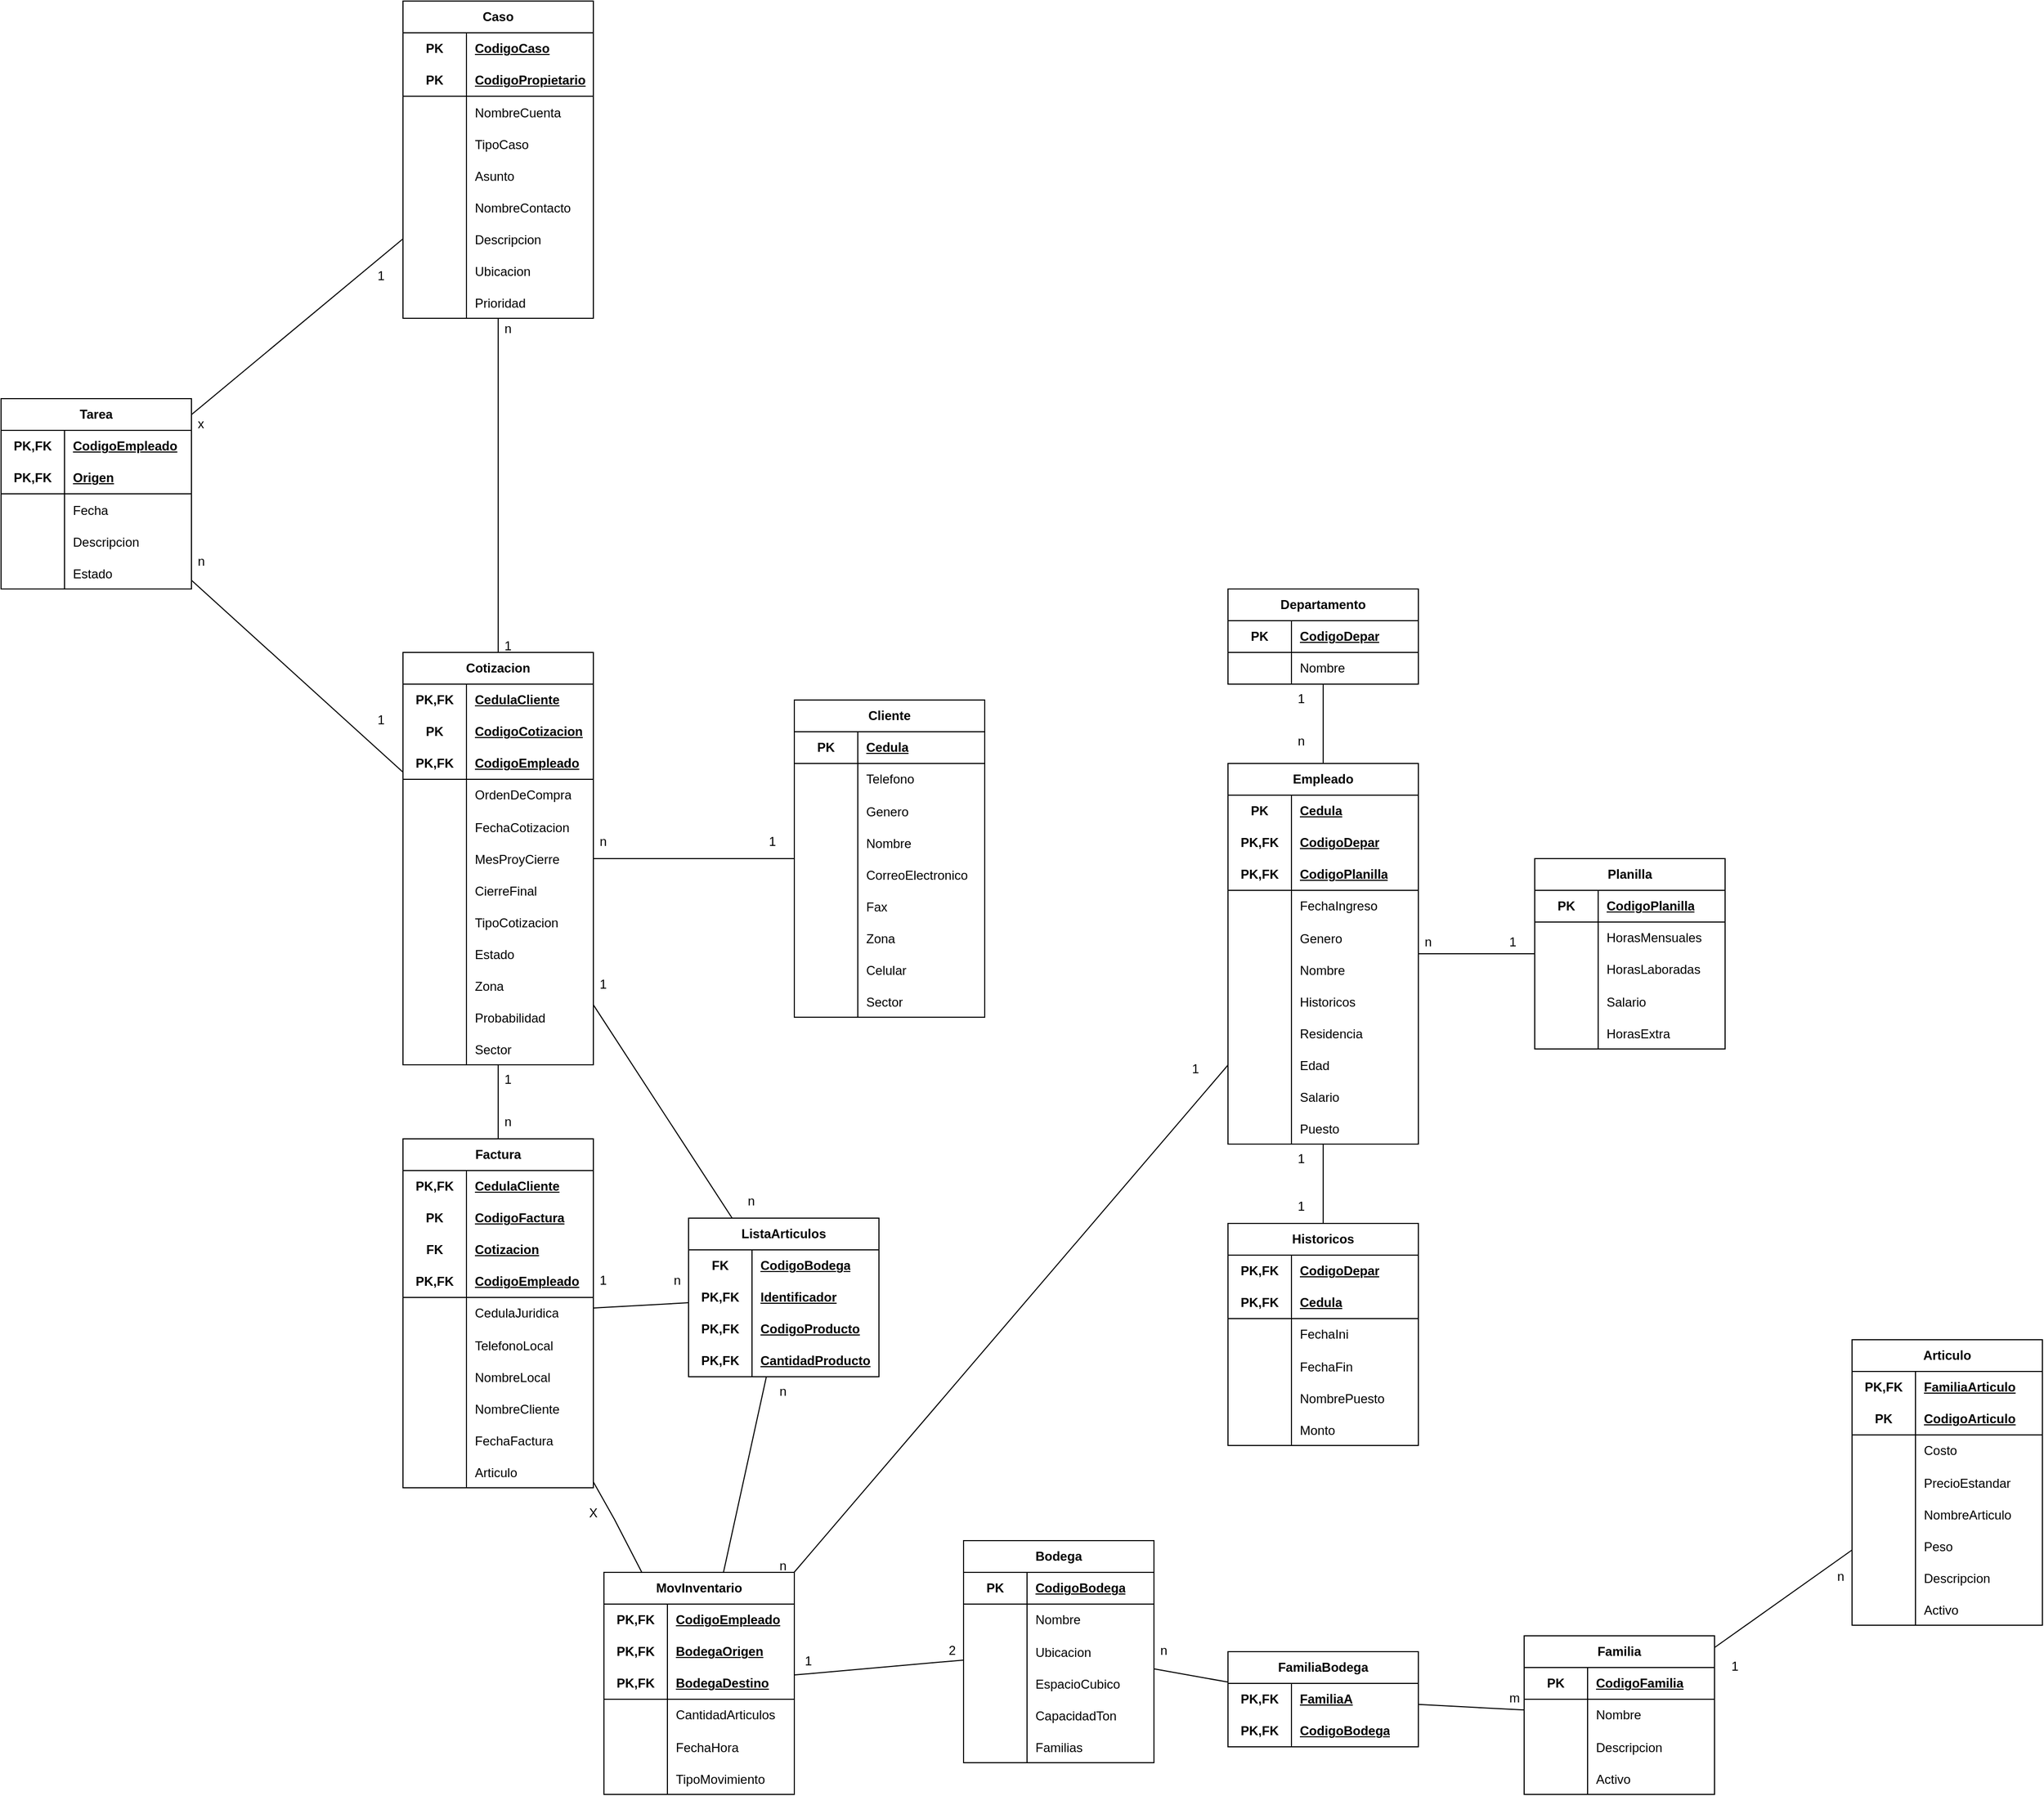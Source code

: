 <mxfile version="24.7.8">
  <diagram name="Página-1" id="XOLyhJNBpmlYoKebEo0X">
    <mxGraphModel dx="1507" dy="835" grid="1" gridSize="10" guides="1" tooltips="1" connect="1" arrows="1" fold="1" page="1" pageScale="1" pageWidth="827" pageHeight="1169" math="0" shadow="0">
      <root>
        <mxCell id="0" />
        <mxCell id="1" parent="0" />
        <mxCell id="6SKxedOSpJ0N4xCO5dDY-165" value="Cliente" style="shape=table;startSize=30;container=1;collapsible=1;childLayout=tableLayout;fixedRows=1;rowLines=0;fontStyle=1;align=center;resizeLast=1;html=1;whiteSpace=wrap;" parent="1" vertex="1">
          <mxGeometry x="190" y="1245" width="180" height="300" as="geometry" />
        </mxCell>
        <mxCell id="6SKxedOSpJ0N4xCO5dDY-172" value="" style="shape=tableRow;horizontal=0;startSize=0;swimlaneHead=0;swimlaneBody=0;fillColor=none;collapsible=0;dropTarget=0;points=[[0,0.5],[1,0.5]];portConstraint=eastwest;top=0;left=0;right=0;bottom=1;html=1;" parent="6SKxedOSpJ0N4xCO5dDY-165" vertex="1">
          <mxGeometry y="30" width="180" height="30" as="geometry" />
        </mxCell>
        <mxCell id="6SKxedOSpJ0N4xCO5dDY-173" value="PK" style="shape=partialRectangle;connectable=0;fillColor=none;top=0;left=0;bottom=0;right=0;fontStyle=1;overflow=hidden;html=1;whiteSpace=wrap;" parent="6SKxedOSpJ0N4xCO5dDY-172" vertex="1">
          <mxGeometry width="60" height="30" as="geometry">
            <mxRectangle width="60" height="30" as="alternateBounds" />
          </mxGeometry>
        </mxCell>
        <mxCell id="6SKxedOSpJ0N4xCO5dDY-174" value="Cedula" style="shape=partialRectangle;connectable=0;fillColor=none;top=0;left=0;bottom=0;right=0;align=left;spacingLeft=6;fontStyle=5;overflow=hidden;html=1;whiteSpace=wrap;" parent="6SKxedOSpJ0N4xCO5dDY-172" vertex="1">
          <mxGeometry x="60" width="120" height="30" as="geometry">
            <mxRectangle width="120" height="30" as="alternateBounds" />
          </mxGeometry>
        </mxCell>
        <mxCell id="6SKxedOSpJ0N4xCO5dDY-175" value="" style="shape=tableRow;horizontal=0;startSize=0;swimlaneHead=0;swimlaneBody=0;fillColor=none;collapsible=0;dropTarget=0;points=[[0,0.5],[1,0.5]];portConstraint=eastwest;top=0;left=0;right=0;bottom=0;html=1;" parent="6SKxedOSpJ0N4xCO5dDY-165" vertex="1">
          <mxGeometry y="60" width="180" height="30" as="geometry" />
        </mxCell>
        <mxCell id="6SKxedOSpJ0N4xCO5dDY-176" value="" style="shape=partialRectangle;connectable=0;fillColor=none;top=0;left=0;bottom=0;right=0;editable=1;overflow=hidden;html=1;whiteSpace=wrap;" parent="6SKxedOSpJ0N4xCO5dDY-175" vertex="1">
          <mxGeometry width="60" height="30" as="geometry">
            <mxRectangle width="60" height="30" as="alternateBounds" />
          </mxGeometry>
        </mxCell>
        <mxCell id="6SKxedOSpJ0N4xCO5dDY-177" value="Telefono" style="shape=partialRectangle;connectable=0;fillColor=none;top=0;left=0;bottom=0;right=0;align=left;spacingLeft=6;overflow=hidden;html=1;whiteSpace=wrap;" parent="6SKxedOSpJ0N4xCO5dDY-175" vertex="1">
          <mxGeometry x="60" width="120" height="30" as="geometry">
            <mxRectangle width="120" height="30" as="alternateBounds" />
          </mxGeometry>
        </mxCell>
        <mxCell id="6SKxedOSpJ0N4xCO5dDY-178" value="" style="shape=tableRow;horizontal=0;startSize=0;swimlaneHead=0;swimlaneBody=0;fillColor=none;collapsible=0;dropTarget=0;points=[[0,0.5],[1,0.5]];portConstraint=eastwest;top=0;left=0;right=0;bottom=0;" parent="6SKxedOSpJ0N4xCO5dDY-165" vertex="1">
          <mxGeometry y="90" width="180" height="30" as="geometry" />
        </mxCell>
        <mxCell id="6SKxedOSpJ0N4xCO5dDY-179" value="" style="shape=partialRectangle;connectable=0;fillColor=none;top=0;left=0;bottom=0;right=0;editable=1;overflow=hidden;" parent="6SKxedOSpJ0N4xCO5dDY-178" vertex="1">
          <mxGeometry width="60" height="30" as="geometry">
            <mxRectangle width="60" height="30" as="alternateBounds" />
          </mxGeometry>
        </mxCell>
        <mxCell id="6SKxedOSpJ0N4xCO5dDY-180" value="Genero" style="shape=partialRectangle;connectable=0;fillColor=none;top=0;left=0;bottom=0;right=0;align=left;spacingLeft=6;overflow=hidden;" parent="6SKxedOSpJ0N4xCO5dDY-178" vertex="1">
          <mxGeometry x="60" width="120" height="30" as="geometry">
            <mxRectangle width="120" height="30" as="alternateBounds" />
          </mxGeometry>
        </mxCell>
        <mxCell id="6SKxedOSpJ0N4xCO5dDY-181" value="" style="shape=tableRow;horizontal=0;startSize=0;swimlaneHead=0;swimlaneBody=0;fillColor=none;collapsible=0;dropTarget=0;points=[[0,0.5],[1,0.5]];portConstraint=eastwest;top=0;left=0;right=0;bottom=0;" parent="6SKxedOSpJ0N4xCO5dDY-165" vertex="1">
          <mxGeometry y="120" width="180" height="30" as="geometry" />
        </mxCell>
        <mxCell id="6SKxedOSpJ0N4xCO5dDY-182" value="" style="shape=partialRectangle;connectable=0;fillColor=none;top=0;left=0;bottom=0;right=0;editable=1;overflow=hidden;" parent="6SKxedOSpJ0N4xCO5dDY-181" vertex="1">
          <mxGeometry width="60" height="30" as="geometry">
            <mxRectangle width="60" height="30" as="alternateBounds" />
          </mxGeometry>
        </mxCell>
        <mxCell id="6SKxedOSpJ0N4xCO5dDY-183" value="Nombre" style="shape=partialRectangle;connectable=0;fillColor=none;top=0;left=0;bottom=0;right=0;align=left;spacingLeft=6;overflow=hidden;" parent="6SKxedOSpJ0N4xCO5dDY-181" vertex="1">
          <mxGeometry x="60" width="120" height="30" as="geometry">
            <mxRectangle width="120" height="30" as="alternateBounds" />
          </mxGeometry>
        </mxCell>
        <mxCell id="6SKxedOSpJ0N4xCO5dDY-184" value="" style="shape=tableRow;horizontal=0;startSize=0;swimlaneHead=0;swimlaneBody=0;fillColor=none;collapsible=0;dropTarget=0;points=[[0,0.5],[1,0.5]];portConstraint=eastwest;top=0;left=0;right=0;bottom=0;" parent="6SKxedOSpJ0N4xCO5dDY-165" vertex="1">
          <mxGeometry y="150" width="180" height="30" as="geometry" />
        </mxCell>
        <mxCell id="6SKxedOSpJ0N4xCO5dDY-185" value="" style="shape=partialRectangle;connectable=0;fillColor=none;top=0;left=0;bottom=0;right=0;editable=1;overflow=hidden;" parent="6SKxedOSpJ0N4xCO5dDY-184" vertex="1">
          <mxGeometry width="60" height="30" as="geometry">
            <mxRectangle width="60" height="30" as="alternateBounds" />
          </mxGeometry>
        </mxCell>
        <mxCell id="6SKxedOSpJ0N4xCO5dDY-186" value="CorreoElectronico" style="shape=partialRectangle;connectable=0;fillColor=none;top=0;left=0;bottom=0;right=0;align=left;spacingLeft=6;overflow=hidden;" parent="6SKxedOSpJ0N4xCO5dDY-184" vertex="1">
          <mxGeometry x="60" width="120" height="30" as="geometry">
            <mxRectangle width="120" height="30" as="alternateBounds" />
          </mxGeometry>
        </mxCell>
        <mxCell id="6SKxedOSpJ0N4xCO5dDY-187" value="" style="shape=tableRow;horizontal=0;startSize=0;swimlaneHead=0;swimlaneBody=0;fillColor=none;collapsible=0;dropTarget=0;points=[[0,0.5],[1,0.5]];portConstraint=eastwest;top=0;left=0;right=0;bottom=0;" parent="6SKxedOSpJ0N4xCO5dDY-165" vertex="1">
          <mxGeometry y="180" width="180" height="30" as="geometry" />
        </mxCell>
        <mxCell id="6SKxedOSpJ0N4xCO5dDY-188" value="" style="shape=partialRectangle;connectable=0;fillColor=none;top=0;left=0;bottom=0;right=0;editable=1;overflow=hidden;" parent="6SKxedOSpJ0N4xCO5dDY-187" vertex="1">
          <mxGeometry width="60" height="30" as="geometry">
            <mxRectangle width="60" height="30" as="alternateBounds" />
          </mxGeometry>
        </mxCell>
        <mxCell id="6SKxedOSpJ0N4xCO5dDY-189" value="Fax" style="shape=partialRectangle;connectable=0;fillColor=none;top=0;left=0;bottom=0;right=0;align=left;spacingLeft=6;overflow=hidden;" parent="6SKxedOSpJ0N4xCO5dDY-187" vertex="1">
          <mxGeometry x="60" width="120" height="30" as="geometry">
            <mxRectangle width="120" height="30" as="alternateBounds" />
          </mxGeometry>
        </mxCell>
        <mxCell id="6SKxedOSpJ0N4xCO5dDY-190" value="" style="shape=tableRow;horizontal=0;startSize=0;swimlaneHead=0;swimlaneBody=0;fillColor=none;collapsible=0;dropTarget=0;points=[[0,0.5],[1,0.5]];portConstraint=eastwest;top=0;left=0;right=0;bottom=0;" parent="6SKxedOSpJ0N4xCO5dDY-165" vertex="1">
          <mxGeometry y="210" width="180" height="30" as="geometry" />
        </mxCell>
        <mxCell id="6SKxedOSpJ0N4xCO5dDY-191" value="" style="shape=partialRectangle;connectable=0;fillColor=none;top=0;left=0;bottom=0;right=0;editable=1;overflow=hidden;" parent="6SKxedOSpJ0N4xCO5dDY-190" vertex="1">
          <mxGeometry width="60" height="30" as="geometry">
            <mxRectangle width="60" height="30" as="alternateBounds" />
          </mxGeometry>
        </mxCell>
        <mxCell id="6SKxedOSpJ0N4xCO5dDY-192" value="Zona" style="shape=partialRectangle;connectable=0;fillColor=none;top=0;left=0;bottom=0;right=0;align=left;spacingLeft=6;overflow=hidden;" parent="6SKxedOSpJ0N4xCO5dDY-190" vertex="1">
          <mxGeometry x="60" width="120" height="30" as="geometry">
            <mxRectangle width="120" height="30" as="alternateBounds" />
          </mxGeometry>
        </mxCell>
        <mxCell id="6SKxedOSpJ0N4xCO5dDY-193" value="" style="shape=tableRow;horizontal=0;startSize=0;swimlaneHead=0;swimlaneBody=0;fillColor=none;collapsible=0;dropTarget=0;points=[[0,0.5],[1,0.5]];portConstraint=eastwest;top=0;left=0;right=0;bottom=0;" parent="6SKxedOSpJ0N4xCO5dDY-165" vertex="1">
          <mxGeometry y="240" width="180" height="30" as="geometry" />
        </mxCell>
        <mxCell id="6SKxedOSpJ0N4xCO5dDY-194" value="" style="shape=partialRectangle;connectable=0;fillColor=none;top=0;left=0;bottom=0;right=0;editable=1;overflow=hidden;" parent="6SKxedOSpJ0N4xCO5dDY-193" vertex="1">
          <mxGeometry width="60" height="30" as="geometry">
            <mxRectangle width="60" height="30" as="alternateBounds" />
          </mxGeometry>
        </mxCell>
        <mxCell id="6SKxedOSpJ0N4xCO5dDY-195" value="Celular" style="shape=partialRectangle;connectable=0;fillColor=none;top=0;left=0;bottom=0;right=0;align=left;spacingLeft=6;overflow=hidden;" parent="6SKxedOSpJ0N4xCO5dDY-193" vertex="1">
          <mxGeometry x="60" width="120" height="30" as="geometry">
            <mxRectangle width="120" height="30" as="alternateBounds" />
          </mxGeometry>
        </mxCell>
        <mxCell id="6SKxedOSpJ0N4xCO5dDY-196" value="" style="shape=tableRow;horizontal=0;startSize=0;swimlaneHead=0;swimlaneBody=0;fillColor=none;collapsible=0;dropTarget=0;points=[[0,0.5],[1,0.5]];portConstraint=eastwest;top=0;left=0;right=0;bottom=0;" parent="6SKxedOSpJ0N4xCO5dDY-165" vertex="1">
          <mxGeometry y="270" width="180" height="30" as="geometry" />
        </mxCell>
        <mxCell id="6SKxedOSpJ0N4xCO5dDY-197" value="" style="shape=partialRectangle;connectable=0;fillColor=none;top=0;left=0;bottom=0;right=0;editable=1;overflow=hidden;" parent="6SKxedOSpJ0N4xCO5dDY-196" vertex="1">
          <mxGeometry width="60" height="30" as="geometry">
            <mxRectangle width="60" height="30" as="alternateBounds" />
          </mxGeometry>
        </mxCell>
        <mxCell id="6SKxedOSpJ0N4xCO5dDY-198" value="Sector" style="shape=partialRectangle;connectable=0;fillColor=none;top=0;left=0;bottom=0;right=0;align=left;spacingLeft=6;overflow=hidden;" parent="6SKxedOSpJ0N4xCO5dDY-196" vertex="1">
          <mxGeometry x="60" width="120" height="30" as="geometry">
            <mxRectangle width="120" height="30" as="alternateBounds" />
          </mxGeometry>
        </mxCell>
        <mxCell id="6SKxedOSpJ0N4xCO5dDY-199" value="Factura" style="shape=table;startSize=30;container=1;collapsible=1;childLayout=tableLayout;fixedRows=1;rowLines=0;fontStyle=1;align=center;resizeLast=1;html=1;whiteSpace=wrap;" parent="1" vertex="1">
          <mxGeometry x="-180" y="1660" width="180" height="330" as="geometry" />
        </mxCell>
        <mxCell id="6SKxedOSpJ0N4xCO5dDY-200" value="" style="shape=tableRow;horizontal=0;startSize=0;swimlaneHead=0;swimlaneBody=0;fillColor=none;collapsible=0;dropTarget=0;points=[[0,0.5],[1,0.5]];portConstraint=eastwest;top=0;left=0;right=0;bottom=0;html=1;" parent="6SKxedOSpJ0N4xCO5dDY-199" vertex="1">
          <mxGeometry y="30" width="180" height="30" as="geometry" />
        </mxCell>
        <mxCell id="6SKxedOSpJ0N4xCO5dDY-201" value="PK,FK" style="shape=partialRectangle;connectable=0;fillColor=none;top=0;left=0;bottom=0;right=0;fontStyle=1;overflow=hidden;html=1;whiteSpace=wrap;" parent="6SKxedOSpJ0N4xCO5dDY-200" vertex="1">
          <mxGeometry width="60" height="30" as="geometry">
            <mxRectangle width="60" height="30" as="alternateBounds" />
          </mxGeometry>
        </mxCell>
        <mxCell id="6SKxedOSpJ0N4xCO5dDY-202" value="CedulaCliente" style="shape=partialRectangle;connectable=0;fillColor=none;top=0;left=0;bottom=0;right=0;align=left;spacingLeft=6;fontStyle=5;overflow=hidden;html=1;whiteSpace=wrap;" parent="6SKxedOSpJ0N4xCO5dDY-200" vertex="1">
          <mxGeometry x="60" width="120" height="30" as="geometry">
            <mxRectangle width="120" height="30" as="alternateBounds" />
          </mxGeometry>
        </mxCell>
        <mxCell id="6SKxedOSpJ0N4xCO5dDY-203" value="" style="shape=tableRow;horizontal=0;startSize=0;swimlaneHead=0;swimlaneBody=0;fillColor=none;collapsible=0;dropTarget=0;points=[[0,0.5],[1,0.5]];portConstraint=eastwest;top=0;left=0;right=0;bottom=0;" parent="6SKxedOSpJ0N4xCO5dDY-199" vertex="1">
          <mxGeometry y="60" width="180" height="30" as="geometry" />
        </mxCell>
        <mxCell id="6SKxedOSpJ0N4xCO5dDY-204" value="&lt;b&gt;PK&lt;/b&gt;" style="shape=partialRectangle;connectable=0;fillColor=none;top=0;left=0;bottom=0;right=0;fontStyle=0;overflow=hidden;whiteSpace=wrap;html=1;" parent="6SKxedOSpJ0N4xCO5dDY-203" vertex="1">
          <mxGeometry width="60" height="30" as="geometry">
            <mxRectangle width="60" height="30" as="alternateBounds" />
          </mxGeometry>
        </mxCell>
        <mxCell id="6SKxedOSpJ0N4xCO5dDY-205" value="&lt;b&gt;&lt;u&gt;CodigoFactura&lt;/u&gt;&lt;/b&gt;" style="shape=partialRectangle;connectable=0;fillColor=none;top=0;left=0;bottom=0;right=0;align=left;spacingLeft=6;fontStyle=0;overflow=hidden;whiteSpace=wrap;html=1;" parent="6SKxedOSpJ0N4xCO5dDY-203" vertex="1">
          <mxGeometry x="60" width="120" height="30" as="geometry">
            <mxRectangle width="120" height="30" as="alternateBounds" />
          </mxGeometry>
        </mxCell>
        <mxCell id="XGYBnVXOnX9wDa8SHreR-9" value="" style="shape=tableRow;horizontal=0;startSize=0;swimlaneHead=0;swimlaneBody=0;fillColor=none;collapsible=0;dropTarget=0;points=[[0,0.5],[1,0.5]];portConstraint=eastwest;top=0;left=0;right=0;bottom=0;" vertex="1" parent="6SKxedOSpJ0N4xCO5dDY-199">
          <mxGeometry y="90" width="180" height="30" as="geometry" />
        </mxCell>
        <mxCell id="XGYBnVXOnX9wDa8SHreR-10" value="&lt;b&gt;FK&lt;/b&gt;" style="shape=partialRectangle;connectable=0;fillColor=none;top=0;left=0;bottom=0;right=0;fontStyle=0;overflow=hidden;whiteSpace=wrap;html=1;" vertex="1" parent="XGYBnVXOnX9wDa8SHreR-9">
          <mxGeometry width="60" height="30" as="geometry">
            <mxRectangle width="60" height="30" as="alternateBounds" />
          </mxGeometry>
        </mxCell>
        <mxCell id="XGYBnVXOnX9wDa8SHreR-11" value="&lt;u&gt;&lt;b&gt;Cotizacion&lt;/b&gt;&lt;/u&gt;" style="shape=partialRectangle;connectable=0;fillColor=none;top=0;left=0;bottom=0;right=0;align=left;spacingLeft=6;fontStyle=0;overflow=hidden;whiteSpace=wrap;html=1;" vertex="1" parent="XGYBnVXOnX9wDa8SHreR-9">
          <mxGeometry x="60" width="120" height="30" as="geometry">
            <mxRectangle width="120" height="30" as="alternateBounds" />
          </mxGeometry>
        </mxCell>
        <mxCell id="6SKxedOSpJ0N4xCO5dDY-206" value="" style="shape=tableRow;horizontal=0;startSize=0;swimlaneHead=0;swimlaneBody=0;fillColor=none;collapsible=0;dropTarget=0;points=[[0,0.5],[1,0.5]];portConstraint=eastwest;top=0;left=0;right=0;bottom=1;html=1;" parent="6SKxedOSpJ0N4xCO5dDY-199" vertex="1">
          <mxGeometry y="120" width="180" height="30" as="geometry" />
        </mxCell>
        <mxCell id="6SKxedOSpJ0N4xCO5dDY-207" value="PK,FK" style="shape=partialRectangle;connectable=0;fillColor=none;top=0;left=0;bottom=0;right=0;fontStyle=1;overflow=hidden;html=1;whiteSpace=wrap;" parent="6SKxedOSpJ0N4xCO5dDY-206" vertex="1">
          <mxGeometry width="60" height="30" as="geometry">
            <mxRectangle width="60" height="30" as="alternateBounds" />
          </mxGeometry>
        </mxCell>
        <mxCell id="6SKxedOSpJ0N4xCO5dDY-208" value="CodigoEmpleado" style="shape=partialRectangle;connectable=0;fillColor=none;top=0;left=0;bottom=0;right=0;align=left;spacingLeft=6;fontStyle=5;overflow=hidden;html=1;whiteSpace=wrap;" parent="6SKxedOSpJ0N4xCO5dDY-206" vertex="1">
          <mxGeometry x="60" width="120" height="30" as="geometry">
            <mxRectangle width="120" height="30" as="alternateBounds" />
          </mxGeometry>
        </mxCell>
        <mxCell id="6SKxedOSpJ0N4xCO5dDY-209" value="" style="shape=tableRow;horizontal=0;startSize=0;swimlaneHead=0;swimlaneBody=0;fillColor=none;collapsible=0;dropTarget=0;points=[[0,0.5],[1,0.5]];portConstraint=eastwest;top=0;left=0;right=0;bottom=0;html=1;" parent="6SKxedOSpJ0N4xCO5dDY-199" vertex="1">
          <mxGeometry y="150" width="180" height="30" as="geometry" />
        </mxCell>
        <mxCell id="6SKxedOSpJ0N4xCO5dDY-210" value="" style="shape=partialRectangle;connectable=0;fillColor=none;top=0;left=0;bottom=0;right=0;editable=1;overflow=hidden;html=1;whiteSpace=wrap;" parent="6SKxedOSpJ0N4xCO5dDY-209" vertex="1">
          <mxGeometry width="60" height="30" as="geometry">
            <mxRectangle width="60" height="30" as="alternateBounds" />
          </mxGeometry>
        </mxCell>
        <mxCell id="6SKxedOSpJ0N4xCO5dDY-211" value="CedulaJuridica" style="shape=partialRectangle;connectable=0;fillColor=none;top=0;left=0;bottom=0;right=0;align=left;spacingLeft=6;overflow=hidden;html=1;whiteSpace=wrap;" parent="6SKxedOSpJ0N4xCO5dDY-209" vertex="1">
          <mxGeometry x="60" width="120" height="30" as="geometry">
            <mxRectangle width="120" height="30" as="alternateBounds" />
          </mxGeometry>
        </mxCell>
        <mxCell id="6SKxedOSpJ0N4xCO5dDY-212" value="" style="shape=tableRow;horizontal=0;startSize=0;swimlaneHead=0;swimlaneBody=0;fillColor=none;collapsible=0;dropTarget=0;points=[[0,0.5],[1,0.5]];portConstraint=eastwest;top=0;left=0;right=0;bottom=0;" parent="6SKxedOSpJ0N4xCO5dDY-199" vertex="1">
          <mxGeometry y="180" width="180" height="30" as="geometry" />
        </mxCell>
        <mxCell id="6SKxedOSpJ0N4xCO5dDY-213" value="" style="shape=partialRectangle;connectable=0;fillColor=none;top=0;left=0;bottom=0;right=0;editable=1;overflow=hidden;" parent="6SKxedOSpJ0N4xCO5dDY-212" vertex="1">
          <mxGeometry width="60" height="30" as="geometry">
            <mxRectangle width="60" height="30" as="alternateBounds" />
          </mxGeometry>
        </mxCell>
        <mxCell id="6SKxedOSpJ0N4xCO5dDY-214" value="TelefonoLocal" style="shape=partialRectangle;connectable=0;fillColor=none;top=0;left=0;bottom=0;right=0;align=left;spacingLeft=6;overflow=hidden;" parent="6SKxedOSpJ0N4xCO5dDY-212" vertex="1">
          <mxGeometry x="60" width="120" height="30" as="geometry">
            <mxRectangle width="120" height="30" as="alternateBounds" />
          </mxGeometry>
        </mxCell>
        <mxCell id="6SKxedOSpJ0N4xCO5dDY-215" value="" style="shape=tableRow;horizontal=0;startSize=0;swimlaneHead=0;swimlaneBody=0;fillColor=none;collapsible=0;dropTarget=0;points=[[0,0.5],[1,0.5]];portConstraint=eastwest;top=0;left=0;right=0;bottom=0;" parent="6SKxedOSpJ0N4xCO5dDY-199" vertex="1">
          <mxGeometry y="210" width="180" height="30" as="geometry" />
        </mxCell>
        <mxCell id="6SKxedOSpJ0N4xCO5dDY-216" value="" style="shape=partialRectangle;connectable=0;fillColor=none;top=0;left=0;bottom=0;right=0;editable=1;overflow=hidden;" parent="6SKxedOSpJ0N4xCO5dDY-215" vertex="1">
          <mxGeometry width="60" height="30" as="geometry">
            <mxRectangle width="60" height="30" as="alternateBounds" />
          </mxGeometry>
        </mxCell>
        <mxCell id="6SKxedOSpJ0N4xCO5dDY-217" value="NombreLocal" style="shape=partialRectangle;connectable=0;fillColor=none;top=0;left=0;bottom=0;right=0;align=left;spacingLeft=6;overflow=hidden;" parent="6SKxedOSpJ0N4xCO5dDY-215" vertex="1">
          <mxGeometry x="60" width="120" height="30" as="geometry">
            <mxRectangle width="120" height="30" as="alternateBounds" />
          </mxGeometry>
        </mxCell>
        <mxCell id="6SKxedOSpJ0N4xCO5dDY-218" value="" style="shape=tableRow;horizontal=0;startSize=0;swimlaneHead=0;swimlaneBody=0;fillColor=none;collapsible=0;dropTarget=0;points=[[0,0.5],[1,0.5]];portConstraint=eastwest;top=0;left=0;right=0;bottom=0;" parent="6SKxedOSpJ0N4xCO5dDY-199" vertex="1">
          <mxGeometry y="240" width="180" height="30" as="geometry" />
        </mxCell>
        <mxCell id="6SKxedOSpJ0N4xCO5dDY-219" value="" style="shape=partialRectangle;connectable=0;fillColor=none;top=0;left=0;bottom=0;right=0;editable=1;overflow=hidden;" parent="6SKxedOSpJ0N4xCO5dDY-218" vertex="1">
          <mxGeometry width="60" height="30" as="geometry">
            <mxRectangle width="60" height="30" as="alternateBounds" />
          </mxGeometry>
        </mxCell>
        <mxCell id="6SKxedOSpJ0N4xCO5dDY-220" value="NombreCliente" style="shape=partialRectangle;connectable=0;fillColor=none;top=0;left=0;bottom=0;right=0;align=left;spacingLeft=6;overflow=hidden;" parent="6SKxedOSpJ0N4xCO5dDY-218" vertex="1">
          <mxGeometry x="60" width="120" height="30" as="geometry">
            <mxRectangle width="120" height="30" as="alternateBounds" />
          </mxGeometry>
        </mxCell>
        <mxCell id="6SKxedOSpJ0N4xCO5dDY-221" value="" style="shape=tableRow;horizontal=0;startSize=0;swimlaneHead=0;swimlaneBody=0;fillColor=none;collapsible=0;dropTarget=0;points=[[0,0.5],[1,0.5]];portConstraint=eastwest;top=0;left=0;right=0;bottom=0;" parent="6SKxedOSpJ0N4xCO5dDY-199" vertex="1">
          <mxGeometry y="270" width="180" height="30" as="geometry" />
        </mxCell>
        <mxCell id="6SKxedOSpJ0N4xCO5dDY-222" value="" style="shape=partialRectangle;connectable=0;fillColor=none;top=0;left=0;bottom=0;right=0;editable=1;overflow=hidden;" parent="6SKxedOSpJ0N4xCO5dDY-221" vertex="1">
          <mxGeometry width="60" height="30" as="geometry">
            <mxRectangle width="60" height="30" as="alternateBounds" />
          </mxGeometry>
        </mxCell>
        <mxCell id="6SKxedOSpJ0N4xCO5dDY-223" value="FechaFactura" style="shape=partialRectangle;connectable=0;fillColor=none;top=0;left=0;bottom=0;right=0;align=left;spacingLeft=6;overflow=hidden;" parent="6SKxedOSpJ0N4xCO5dDY-221" vertex="1">
          <mxGeometry x="60" width="120" height="30" as="geometry">
            <mxRectangle width="120" height="30" as="alternateBounds" />
          </mxGeometry>
        </mxCell>
        <mxCell id="6SKxedOSpJ0N4xCO5dDY-224" value="" style="shape=tableRow;horizontal=0;startSize=0;swimlaneHead=0;swimlaneBody=0;fillColor=none;collapsible=0;dropTarget=0;points=[[0,0.5],[1,0.5]];portConstraint=eastwest;top=0;left=0;right=0;bottom=0;" parent="6SKxedOSpJ0N4xCO5dDY-199" vertex="1">
          <mxGeometry y="300" width="180" height="30" as="geometry" />
        </mxCell>
        <mxCell id="6SKxedOSpJ0N4xCO5dDY-225" value="" style="shape=partialRectangle;connectable=0;fillColor=none;top=0;left=0;bottom=0;right=0;editable=1;overflow=hidden;" parent="6SKxedOSpJ0N4xCO5dDY-224" vertex="1">
          <mxGeometry width="60" height="30" as="geometry">
            <mxRectangle width="60" height="30" as="alternateBounds" />
          </mxGeometry>
        </mxCell>
        <mxCell id="6SKxedOSpJ0N4xCO5dDY-226" value="Articulo" style="shape=partialRectangle;connectable=0;fillColor=none;top=0;left=0;bottom=0;right=0;align=left;spacingLeft=6;overflow=hidden;" parent="6SKxedOSpJ0N4xCO5dDY-224" vertex="1">
          <mxGeometry x="60" width="120" height="30" as="geometry">
            <mxRectangle width="120" height="30" as="alternateBounds" />
          </mxGeometry>
        </mxCell>
        <mxCell id="6SKxedOSpJ0N4xCO5dDY-233" value="Articulo" style="shape=table;startSize=30;container=1;collapsible=1;childLayout=tableLayout;fixedRows=1;rowLines=0;fontStyle=1;align=center;resizeLast=1;html=1;whiteSpace=wrap;" parent="1" vertex="1">
          <mxGeometry x="1190" y="1850" width="180" height="270" as="geometry" />
        </mxCell>
        <mxCell id="6SKxedOSpJ0N4xCO5dDY-234" value="" style="shape=tableRow;horizontal=0;startSize=0;swimlaneHead=0;swimlaneBody=0;fillColor=none;collapsible=0;dropTarget=0;points=[[0,0.5],[1,0.5]];portConstraint=eastwest;top=0;left=0;right=0;bottom=0;html=1;" parent="6SKxedOSpJ0N4xCO5dDY-233" vertex="1">
          <mxGeometry y="30" width="180" height="30" as="geometry" />
        </mxCell>
        <mxCell id="6SKxedOSpJ0N4xCO5dDY-235" value="PK,FK" style="shape=partialRectangle;connectable=0;fillColor=none;top=0;left=0;bottom=0;right=0;fontStyle=1;overflow=hidden;html=1;whiteSpace=wrap;" parent="6SKxedOSpJ0N4xCO5dDY-234" vertex="1">
          <mxGeometry width="60" height="30" as="geometry">
            <mxRectangle width="60" height="30" as="alternateBounds" />
          </mxGeometry>
        </mxCell>
        <mxCell id="6SKxedOSpJ0N4xCO5dDY-236" value="FamiliaArticulo" style="shape=partialRectangle;connectable=0;fillColor=none;top=0;left=0;bottom=0;right=0;align=left;spacingLeft=6;fontStyle=5;overflow=hidden;html=1;whiteSpace=wrap;" parent="6SKxedOSpJ0N4xCO5dDY-234" vertex="1">
          <mxGeometry x="60" width="120" height="30" as="geometry">
            <mxRectangle width="120" height="30" as="alternateBounds" />
          </mxGeometry>
        </mxCell>
        <mxCell id="6SKxedOSpJ0N4xCO5dDY-240" value="" style="shape=tableRow;horizontal=0;startSize=0;swimlaneHead=0;swimlaneBody=0;fillColor=none;collapsible=0;dropTarget=0;points=[[0,0.5],[1,0.5]];portConstraint=eastwest;top=0;left=0;right=0;bottom=1;html=1;" parent="6SKxedOSpJ0N4xCO5dDY-233" vertex="1">
          <mxGeometry y="60" width="180" height="30" as="geometry" />
        </mxCell>
        <mxCell id="6SKxedOSpJ0N4xCO5dDY-241" value="PK" style="shape=partialRectangle;connectable=0;fillColor=none;top=0;left=0;bottom=0;right=0;fontStyle=1;overflow=hidden;html=1;whiteSpace=wrap;" parent="6SKxedOSpJ0N4xCO5dDY-240" vertex="1">
          <mxGeometry width="60" height="30" as="geometry">
            <mxRectangle width="60" height="30" as="alternateBounds" />
          </mxGeometry>
        </mxCell>
        <mxCell id="6SKxedOSpJ0N4xCO5dDY-242" value="&lt;b&gt;&lt;u&gt;CodigoArticulo&lt;/u&gt;&lt;/b&gt;" style="shape=partialRectangle;connectable=0;fillColor=none;top=0;left=0;bottom=0;right=0;align=left;spacingLeft=6;fontStyle=5;overflow=hidden;html=1;whiteSpace=wrap;" parent="6SKxedOSpJ0N4xCO5dDY-240" vertex="1">
          <mxGeometry x="60" width="120" height="30" as="geometry">
            <mxRectangle width="120" height="30" as="alternateBounds" />
          </mxGeometry>
        </mxCell>
        <mxCell id="6SKxedOSpJ0N4xCO5dDY-243" value="" style="shape=tableRow;horizontal=0;startSize=0;swimlaneHead=0;swimlaneBody=0;fillColor=none;collapsible=0;dropTarget=0;points=[[0,0.5],[1,0.5]];portConstraint=eastwest;top=0;left=0;right=0;bottom=0;html=1;" parent="6SKxedOSpJ0N4xCO5dDY-233" vertex="1">
          <mxGeometry y="90" width="180" height="30" as="geometry" />
        </mxCell>
        <mxCell id="6SKxedOSpJ0N4xCO5dDY-244" value="" style="shape=partialRectangle;connectable=0;fillColor=none;top=0;left=0;bottom=0;right=0;editable=1;overflow=hidden;html=1;whiteSpace=wrap;" parent="6SKxedOSpJ0N4xCO5dDY-243" vertex="1">
          <mxGeometry width="60" height="30" as="geometry">
            <mxRectangle width="60" height="30" as="alternateBounds" />
          </mxGeometry>
        </mxCell>
        <mxCell id="6SKxedOSpJ0N4xCO5dDY-245" value="Costo" style="shape=partialRectangle;connectable=0;fillColor=none;top=0;left=0;bottom=0;right=0;align=left;spacingLeft=6;overflow=hidden;html=1;whiteSpace=wrap;" parent="6SKxedOSpJ0N4xCO5dDY-243" vertex="1">
          <mxGeometry x="60" width="120" height="30" as="geometry">
            <mxRectangle width="120" height="30" as="alternateBounds" />
          </mxGeometry>
        </mxCell>
        <mxCell id="6SKxedOSpJ0N4xCO5dDY-246" value="" style="shape=tableRow;horizontal=0;startSize=0;swimlaneHead=0;swimlaneBody=0;fillColor=none;collapsible=0;dropTarget=0;points=[[0,0.5],[1,0.5]];portConstraint=eastwest;top=0;left=0;right=0;bottom=0;" parent="6SKxedOSpJ0N4xCO5dDY-233" vertex="1">
          <mxGeometry y="120" width="180" height="30" as="geometry" />
        </mxCell>
        <mxCell id="6SKxedOSpJ0N4xCO5dDY-247" value="" style="shape=partialRectangle;connectable=0;fillColor=none;top=0;left=0;bottom=0;right=0;editable=1;overflow=hidden;" parent="6SKxedOSpJ0N4xCO5dDY-246" vertex="1">
          <mxGeometry width="60" height="30" as="geometry">
            <mxRectangle width="60" height="30" as="alternateBounds" />
          </mxGeometry>
        </mxCell>
        <mxCell id="6SKxedOSpJ0N4xCO5dDY-248" value="PrecioEstandar" style="shape=partialRectangle;connectable=0;fillColor=none;top=0;left=0;bottom=0;right=0;align=left;spacingLeft=6;overflow=hidden;" parent="6SKxedOSpJ0N4xCO5dDY-246" vertex="1">
          <mxGeometry x="60" width="120" height="30" as="geometry">
            <mxRectangle width="120" height="30" as="alternateBounds" />
          </mxGeometry>
        </mxCell>
        <mxCell id="6SKxedOSpJ0N4xCO5dDY-249" value="" style="shape=tableRow;horizontal=0;startSize=0;swimlaneHead=0;swimlaneBody=0;fillColor=none;collapsible=0;dropTarget=0;points=[[0,0.5],[1,0.5]];portConstraint=eastwest;top=0;left=0;right=0;bottom=0;" parent="6SKxedOSpJ0N4xCO5dDY-233" vertex="1">
          <mxGeometry y="150" width="180" height="30" as="geometry" />
        </mxCell>
        <mxCell id="6SKxedOSpJ0N4xCO5dDY-250" value="" style="shape=partialRectangle;connectable=0;fillColor=none;top=0;left=0;bottom=0;right=0;editable=1;overflow=hidden;" parent="6SKxedOSpJ0N4xCO5dDY-249" vertex="1">
          <mxGeometry width="60" height="30" as="geometry">
            <mxRectangle width="60" height="30" as="alternateBounds" />
          </mxGeometry>
        </mxCell>
        <mxCell id="6SKxedOSpJ0N4xCO5dDY-251" value="NombreArticulo" style="shape=partialRectangle;connectable=0;fillColor=none;top=0;left=0;bottom=0;right=0;align=left;spacingLeft=6;overflow=hidden;" parent="6SKxedOSpJ0N4xCO5dDY-249" vertex="1">
          <mxGeometry x="60" width="120" height="30" as="geometry">
            <mxRectangle width="120" height="30" as="alternateBounds" />
          </mxGeometry>
        </mxCell>
        <mxCell id="6SKxedOSpJ0N4xCO5dDY-252" value="" style="shape=tableRow;horizontal=0;startSize=0;swimlaneHead=0;swimlaneBody=0;fillColor=none;collapsible=0;dropTarget=0;points=[[0,0.5],[1,0.5]];portConstraint=eastwest;top=0;left=0;right=0;bottom=0;" parent="6SKxedOSpJ0N4xCO5dDY-233" vertex="1">
          <mxGeometry y="180" width="180" height="30" as="geometry" />
        </mxCell>
        <mxCell id="6SKxedOSpJ0N4xCO5dDY-253" value="" style="shape=partialRectangle;connectable=0;fillColor=none;top=0;left=0;bottom=0;right=0;editable=1;overflow=hidden;" parent="6SKxedOSpJ0N4xCO5dDY-252" vertex="1">
          <mxGeometry width="60" height="30" as="geometry">
            <mxRectangle width="60" height="30" as="alternateBounds" />
          </mxGeometry>
        </mxCell>
        <mxCell id="6SKxedOSpJ0N4xCO5dDY-254" value="Peso" style="shape=partialRectangle;connectable=0;fillColor=none;top=0;left=0;bottom=0;right=0;align=left;spacingLeft=6;overflow=hidden;" parent="6SKxedOSpJ0N4xCO5dDY-252" vertex="1">
          <mxGeometry x="60" width="120" height="30" as="geometry">
            <mxRectangle width="120" height="30" as="alternateBounds" />
          </mxGeometry>
        </mxCell>
        <mxCell id="6SKxedOSpJ0N4xCO5dDY-255" value="" style="shape=tableRow;horizontal=0;startSize=0;swimlaneHead=0;swimlaneBody=0;fillColor=none;collapsible=0;dropTarget=0;points=[[0,0.5],[1,0.5]];portConstraint=eastwest;top=0;left=0;right=0;bottom=0;" parent="6SKxedOSpJ0N4xCO5dDY-233" vertex="1">
          <mxGeometry y="210" width="180" height="30" as="geometry" />
        </mxCell>
        <mxCell id="6SKxedOSpJ0N4xCO5dDY-256" value="" style="shape=partialRectangle;connectable=0;fillColor=none;top=0;left=0;bottom=0;right=0;editable=1;overflow=hidden;" parent="6SKxedOSpJ0N4xCO5dDY-255" vertex="1">
          <mxGeometry width="60" height="30" as="geometry">
            <mxRectangle width="60" height="30" as="alternateBounds" />
          </mxGeometry>
        </mxCell>
        <mxCell id="6SKxedOSpJ0N4xCO5dDY-257" value="Descripcion" style="shape=partialRectangle;connectable=0;fillColor=none;top=0;left=0;bottom=0;right=0;align=left;spacingLeft=6;overflow=hidden;" parent="6SKxedOSpJ0N4xCO5dDY-255" vertex="1">
          <mxGeometry x="60" width="120" height="30" as="geometry">
            <mxRectangle width="120" height="30" as="alternateBounds" />
          </mxGeometry>
        </mxCell>
        <mxCell id="6SKxedOSpJ0N4xCO5dDY-258" value="" style="shape=tableRow;horizontal=0;startSize=0;swimlaneHead=0;swimlaneBody=0;fillColor=none;collapsible=0;dropTarget=0;points=[[0,0.5],[1,0.5]];portConstraint=eastwest;top=0;left=0;right=0;bottom=0;" parent="6SKxedOSpJ0N4xCO5dDY-233" vertex="1">
          <mxGeometry y="240" width="180" height="30" as="geometry" />
        </mxCell>
        <mxCell id="6SKxedOSpJ0N4xCO5dDY-259" value="" style="shape=partialRectangle;connectable=0;fillColor=none;top=0;left=0;bottom=0;right=0;editable=1;overflow=hidden;" parent="6SKxedOSpJ0N4xCO5dDY-258" vertex="1">
          <mxGeometry width="60" height="30" as="geometry">
            <mxRectangle width="60" height="30" as="alternateBounds" />
          </mxGeometry>
        </mxCell>
        <mxCell id="6SKxedOSpJ0N4xCO5dDY-260" value="Activo" style="shape=partialRectangle;connectable=0;fillColor=none;top=0;left=0;bottom=0;right=0;align=left;spacingLeft=6;overflow=hidden;" parent="6SKxedOSpJ0N4xCO5dDY-258" vertex="1">
          <mxGeometry x="60" width="120" height="30" as="geometry">
            <mxRectangle width="120" height="30" as="alternateBounds" />
          </mxGeometry>
        </mxCell>
        <mxCell id="6SKxedOSpJ0N4xCO5dDY-261" value="MovInventario" style="shape=table;startSize=30;container=1;collapsible=1;childLayout=tableLayout;fixedRows=1;rowLines=0;fontStyle=1;align=center;resizeLast=1;html=1;whiteSpace=wrap;" parent="1" vertex="1">
          <mxGeometry x="10" y="2070" width="180" height="210" as="geometry" />
        </mxCell>
        <mxCell id="6SKxedOSpJ0N4xCO5dDY-262" value="" style="shape=tableRow;horizontal=0;startSize=0;swimlaneHead=0;swimlaneBody=0;fillColor=none;collapsible=0;dropTarget=0;points=[[0,0.5],[1,0.5]];portConstraint=eastwest;top=0;left=0;right=0;bottom=0;html=1;" parent="6SKxedOSpJ0N4xCO5dDY-261" vertex="1">
          <mxGeometry y="30" width="180" height="30" as="geometry" />
        </mxCell>
        <mxCell id="6SKxedOSpJ0N4xCO5dDY-263" value="PK,FK" style="shape=partialRectangle;connectable=0;fillColor=none;top=0;left=0;bottom=0;right=0;fontStyle=1;overflow=hidden;html=1;whiteSpace=wrap;" parent="6SKxedOSpJ0N4xCO5dDY-262" vertex="1">
          <mxGeometry width="60" height="30" as="geometry">
            <mxRectangle width="60" height="30" as="alternateBounds" />
          </mxGeometry>
        </mxCell>
        <mxCell id="6SKxedOSpJ0N4xCO5dDY-264" value="CodigoEmpleado" style="shape=partialRectangle;connectable=0;fillColor=none;top=0;left=0;bottom=0;right=0;align=left;spacingLeft=6;fontStyle=5;overflow=hidden;html=1;whiteSpace=wrap;" parent="6SKxedOSpJ0N4xCO5dDY-262" vertex="1">
          <mxGeometry x="60" width="120" height="30" as="geometry">
            <mxRectangle width="120" height="30" as="alternateBounds" />
          </mxGeometry>
        </mxCell>
        <mxCell id="6SKxedOSpJ0N4xCO5dDY-265" value="" style="shape=tableRow;horizontal=0;startSize=0;swimlaneHead=0;swimlaneBody=0;fillColor=none;collapsible=0;dropTarget=0;points=[[0,0.5],[1,0.5]];portConstraint=eastwest;top=0;left=0;right=0;bottom=0;" parent="6SKxedOSpJ0N4xCO5dDY-261" vertex="1">
          <mxGeometry y="60" width="180" height="30" as="geometry" />
        </mxCell>
        <mxCell id="6SKxedOSpJ0N4xCO5dDY-266" value="&lt;b&gt;PK,FK&lt;/b&gt;" style="shape=partialRectangle;connectable=0;fillColor=none;top=0;left=0;bottom=0;right=0;fontStyle=0;overflow=hidden;whiteSpace=wrap;html=1;" parent="6SKxedOSpJ0N4xCO5dDY-265" vertex="1">
          <mxGeometry width="60" height="30" as="geometry">
            <mxRectangle width="60" height="30" as="alternateBounds" />
          </mxGeometry>
        </mxCell>
        <mxCell id="6SKxedOSpJ0N4xCO5dDY-267" value="&lt;b&gt;&lt;u&gt;BodegaOrigen&lt;/u&gt;&lt;/b&gt;" style="shape=partialRectangle;connectable=0;fillColor=none;top=0;left=0;bottom=0;right=0;align=left;spacingLeft=6;fontStyle=0;overflow=hidden;whiteSpace=wrap;html=1;" parent="6SKxedOSpJ0N4xCO5dDY-265" vertex="1">
          <mxGeometry x="60" width="120" height="30" as="geometry">
            <mxRectangle width="120" height="30" as="alternateBounds" />
          </mxGeometry>
        </mxCell>
        <mxCell id="6SKxedOSpJ0N4xCO5dDY-268" value="" style="shape=tableRow;horizontal=0;startSize=0;swimlaneHead=0;swimlaneBody=0;fillColor=none;collapsible=0;dropTarget=0;points=[[0,0.5],[1,0.5]];portConstraint=eastwest;top=0;left=0;right=0;bottom=1;html=1;" parent="6SKxedOSpJ0N4xCO5dDY-261" vertex="1">
          <mxGeometry y="90" width="180" height="30" as="geometry" />
        </mxCell>
        <mxCell id="6SKxedOSpJ0N4xCO5dDY-269" value="PK,FK" style="shape=partialRectangle;connectable=0;fillColor=none;top=0;left=0;bottom=0;right=0;fontStyle=1;overflow=hidden;html=1;whiteSpace=wrap;" parent="6SKxedOSpJ0N4xCO5dDY-268" vertex="1">
          <mxGeometry width="60" height="30" as="geometry">
            <mxRectangle width="60" height="30" as="alternateBounds" />
          </mxGeometry>
        </mxCell>
        <mxCell id="6SKxedOSpJ0N4xCO5dDY-270" value="BodegaDestino" style="shape=partialRectangle;connectable=0;fillColor=none;top=0;left=0;bottom=0;right=0;align=left;spacingLeft=6;fontStyle=5;overflow=hidden;html=1;whiteSpace=wrap;" parent="6SKxedOSpJ0N4xCO5dDY-268" vertex="1">
          <mxGeometry x="60" width="120" height="30" as="geometry">
            <mxRectangle width="120" height="30" as="alternateBounds" />
          </mxGeometry>
        </mxCell>
        <mxCell id="6SKxedOSpJ0N4xCO5dDY-271" value="" style="shape=tableRow;horizontal=0;startSize=0;swimlaneHead=0;swimlaneBody=0;fillColor=none;collapsible=0;dropTarget=0;points=[[0,0.5],[1,0.5]];portConstraint=eastwest;top=0;left=0;right=0;bottom=0;html=1;" parent="6SKxedOSpJ0N4xCO5dDY-261" vertex="1">
          <mxGeometry y="120" width="180" height="30" as="geometry" />
        </mxCell>
        <mxCell id="6SKxedOSpJ0N4xCO5dDY-272" value="" style="shape=partialRectangle;connectable=0;fillColor=none;top=0;left=0;bottom=0;right=0;editable=1;overflow=hidden;html=1;whiteSpace=wrap;" parent="6SKxedOSpJ0N4xCO5dDY-271" vertex="1">
          <mxGeometry width="60" height="30" as="geometry">
            <mxRectangle width="60" height="30" as="alternateBounds" />
          </mxGeometry>
        </mxCell>
        <mxCell id="6SKxedOSpJ0N4xCO5dDY-273" value="CantidadArticulos" style="shape=partialRectangle;connectable=0;fillColor=none;top=0;left=0;bottom=0;right=0;align=left;spacingLeft=6;overflow=hidden;html=1;whiteSpace=wrap;" parent="6SKxedOSpJ0N4xCO5dDY-271" vertex="1">
          <mxGeometry x="60" width="120" height="30" as="geometry">
            <mxRectangle width="120" height="30" as="alternateBounds" />
          </mxGeometry>
        </mxCell>
        <mxCell id="6SKxedOSpJ0N4xCO5dDY-277" value="" style="shape=tableRow;horizontal=0;startSize=0;swimlaneHead=0;swimlaneBody=0;fillColor=none;collapsible=0;dropTarget=0;points=[[0,0.5],[1,0.5]];portConstraint=eastwest;top=0;left=0;right=0;bottom=0;" parent="6SKxedOSpJ0N4xCO5dDY-261" vertex="1">
          <mxGeometry y="150" width="180" height="30" as="geometry" />
        </mxCell>
        <mxCell id="6SKxedOSpJ0N4xCO5dDY-278" value="" style="shape=partialRectangle;connectable=0;fillColor=none;top=0;left=0;bottom=0;right=0;editable=1;overflow=hidden;" parent="6SKxedOSpJ0N4xCO5dDY-277" vertex="1">
          <mxGeometry width="60" height="30" as="geometry">
            <mxRectangle width="60" height="30" as="alternateBounds" />
          </mxGeometry>
        </mxCell>
        <mxCell id="6SKxedOSpJ0N4xCO5dDY-279" value="FechaHora" style="shape=partialRectangle;connectable=0;fillColor=none;top=0;left=0;bottom=0;right=0;align=left;spacingLeft=6;overflow=hidden;" parent="6SKxedOSpJ0N4xCO5dDY-277" vertex="1">
          <mxGeometry x="60" width="120" height="30" as="geometry">
            <mxRectangle width="120" height="30" as="alternateBounds" />
          </mxGeometry>
        </mxCell>
        <mxCell id="6SKxedOSpJ0N4xCO5dDY-280" value="" style="shape=tableRow;horizontal=0;startSize=0;swimlaneHead=0;swimlaneBody=0;fillColor=none;collapsible=0;dropTarget=0;points=[[0,0.5],[1,0.5]];portConstraint=eastwest;top=0;left=0;right=0;bottom=0;" parent="6SKxedOSpJ0N4xCO5dDY-261" vertex="1">
          <mxGeometry y="180" width="180" height="30" as="geometry" />
        </mxCell>
        <mxCell id="6SKxedOSpJ0N4xCO5dDY-281" value="" style="shape=partialRectangle;connectable=0;fillColor=none;top=0;left=0;bottom=0;right=0;editable=1;overflow=hidden;" parent="6SKxedOSpJ0N4xCO5dDY-280" vertex="1">
          <mxGeometry width="60" height="30" as="geometry">
            <mxRectangle width="60" height="30" as="alternateBounds" />
          </mxGeometry>
        </mxCell>
        <mxCell id="6SKxedOSpJ0N4xCO5dDY-282" value="TipoMovimiento" style="shape=partialRectangle;connectable=0;fillColor=none;top=0;left=0;bottom=0;right=0;align=left;spacingLeft=6;overflow=hidden;" parent="6SKxedOSpJ0N4xCO5dDY-280" vertex="1">
          <mxGeometry x="60" width="120" height="30" as="geometry">
            <mxRectangle width="120" height="30" as="alternateBounds" />
          </mxGeometry>
        </mxCell>
        <mxCell id="6SKxedOSpJ0N4xCO5dDY-311" value="Bodega" style="shape=table;startSize=30;container=1;collapsible=1;childLayout=tableLayout;fixedRows=1;rowLines=0;fontStyle=1;align=center;resizeLast=1;html=1;whiteSpace=wrap;" parent="1" vertex="1">
          <mxGeometry x="350" y="2040" width="180" height="210" as="geometry" />
        </mxCell>
        <mxCell id="6SKxedOSpJ0N4xCO5dDY-318" value="" style="shape=tableRow;horizontal=0;startSize=0;swimlaneHead=0;swimlaneBody=0;fillColor=none;collapsible=0;dropTarget=0;points=[[0,0.5],[1,0.5]];portConstraint=eastwest;top=0;left=0;right=0;bottom=1;html=1;" parent="6SKxedOSpJ0N4xCO5dDY-311" vertex="1">
          <mxGeometry y="30" width="180" height="30" as="geometry" />
        </mxCell>
        <mxCell id="6SKxedOSpJ0N4xCO5dDY-319" value="PK" style="shape=partialRectangle;connectable=0;fillColor=none;top=0;left=0;bottom=0;right=0;fontStyle=1;overflow=hidden;html=1;whiteSpace=wrap;" parent="6SKxedOSpJ0N4xCO5dDY-318" vertex="1">
          <mxGeometry width="60" height="30" as="geometry">
            <mxRectangle width="60" height="30" as="alternateBounds" />
          </mxGeometry>
        </mxCell>
        <mxCell id="6SKxedOSpJ0N4xCO5dDY-320" value="CodigoBodega" style="shape=partialRectangle;connectable=0;fillColor=none;top=0;left=0;bottom=0;right=0;align=left;spacingLeft=6;fontStyle=5;overflow=hidden;html=1;whiteSpace=wrap;" parent="6SKxedOSpJ0N4xCO5dDY-318" vertex="1">
          <mxGeometry x="60" width="120" height="30" as="geometry">
            <mxRectangle width="120" height="30" as="alternateBounds" />
          </mxGeometry>
        </mxCell>
        <mxCell id="6SKxedOSpJ0N4xCO5dDY-321" value="" style="shape=tableRow;horizontal=0;startSize=0;swimlaneHead=0;swimlaneBody=0;fillColor=none;collapsible=0;dropTarget=0;points=[[0,0.5],[1,0.5]];portConstraint=eastwest;top=0;left=0;right=0;bottom=0;html=1;" parent="6SKxedOSpJ0N4xCO5dDY-311" vertex="1">
          <mxGeometry y="60" width="180" height="30" as="geometry" />
        </mxCell>
        <mxCell id="6SKxedOSpJ0N4xCO5dDY-322" value="" style="shape=partialRectangle;connectable=0;fillColor=none;top=0;left=0;bottom=0;right=0;editable=1;overflow=hidden;html=1;whiteSpace=wrap;" parent="6SKxedOSpJ0N4xCO5dDY-321" vertex="1">
          <mxGeometry width="60" height="30" as="geometry">
            <mxRectangle width="60" height="30" as="alternateBounds" />
          </mxGeometry>
        </mxCell>
        <mxCell id="6SKxedOSpJ0N4xCO5dDY-323" value="Nombre" style="shape=partialRectangle;connectable=0;fillColor=none;top=0;left=0;bottom=0;right=0;align=left;spacingLeft=6;overflow=hidden;html=1;whiteSpace=wrap;" parent="6SKxedOSpJ0N4xCO5dDY-321" vertex="1">
          <mxGeometry x="60" width="120" height="30" as="geometry">
            <mxRectangle width="120" height="30" as="alternateBounds" />
          </mxGeometry>
        </mxCell>
        <mxCell id="6SKxedOSpJ0N4xCO5dDY-324" value="" style="shape=tableRow;horizontal=0;startSize=0;swimlaneHead=0;swimlaneBody=0;fillColor=none;collapsible=0;dropTarget=0;points=[[0,0.5],[1,0.5]];portConstraint=eastwest;top=0;left=0;right=0;bottom=0;" parent="6SKxedOSpJ0N4xCO5dDY-311" vertex="1">
          <mxGeometry y="90" width="180" height="30" as="geometry" />
        </mxCell>
        <mxCell id="6SKxedOSpJ0N4xCO5dDY-325" value="" style="shape=partialRectangle;connectable=0;fillColor=none;top=0;left=0;bottom=0;right=0;editable=1;overflow=hidden;" parent="6SKxedOSpJ0N4xCO5dDY-324" vertex="1">
          <mxGeometry width="60" height="30" as="geometry">
            <mxRectangle width="60" height="30" as="alternateBounds" />
          </mxGeometry>
        </mxCell>
        <mxCell id="6SKxedOSpJ0N4xCO5dDY-326" value="Ubicacion" style="shape=partialRectangle;connectable=0;fillColor=none;top=0;left=0;bottom=0;right=0;align=left;spacingLeft=6;overflow=hidden;" parent="6SKxedOSpJ0N4xCO5dDY-324" vertex="1">
          <mxGeometry x="60" width="120" height="30" as="geometry">
            <mxRectangle width="120" height="30" as="alternateBounds" />
          </mxGeometry>
        </mxCell>
        <mxCell id="6SKxedOSpJ0N4xCO5dDY-327" value="" style="shape=tableRow;horizontal=0;startSize=0;swimlaneHead=0;swimlaneBody=0;fillColor=none;collapsible=0;dropTarget=0;points=[[0,0.5],[1,0.5]];portConstraint=eastwest;top=0;left=0;right=0;bottom=0;" parent="6SKxedOSpJ0N4xCO5dDY-311" vertex="1">
          <mxGeometry y="120" width="180" height="30" as="geometry" />
        </mxCell>
        <mxCell id="6SKxedOSpJ0N4xCO5dDY-328" value="" style="shape=partialRectangle;connectable=0;fillColor=none;top=0;left=0;bottom=0;right=0;editable=1;overflow=hidden;" parent="6SKxedOSpJ0N4xCO5dDY-327" vertex="1">
          <mxGeometry width="60" height="30" as="geometry">
            <mxRectangle width="60" height="30" as="alternateBounds" />
          </mxGeometry>
        </mxCell>
        <mxCell id="6SKxedOSpJ0N4xCO5dDY-329" value="EspacioCubico" style="shape=partialRectangle;connectable=0;fillColor=none;top=0;left=0;bottom=0;right=0;align=left;spacingLeft=6;overflow=hidden;" parent="6SKxedOSpJ0N4xCO5dDY-327" vertex="1">
          <mxGeometry x="60" width="120" height="30" as="geometry">
            <mxRectangle width="120" height="30" as="alternateBounds" />
          </mxGeometry>
        </mxCell>
        <mxCell id="6SKxedOSpJ0N4xCO5dDY-330" value="" style="shape=tableRow;horizontal=0;startSize=0;swimlaneHead=0;swimlaneBody=0;fillColor=none;collapsible=0;dropTarget=0;points=[[0,0.5],[1,0.5]];portConstraint=eastwest;top=0;left=0;right=0;bottom=0;" parent="6SKxedOSpJ0N4xCO5dDY-311" vertex="1">
          <mxGeometry y="150" width="180" height="30" as="geometry" />
        </mxCell>
        <mxCell id="6SKxedOSpJ0N4xCO5dDY-331" value="" style="shape=partialRectangle;connectable=0;fillColor=none;top=0;left=0;bottom=0;right=0;editable=1;overflow=hidden;" parent="6SKxedOSpJ0N4xCO5dDY-330" vertex="1">
          <mxGeometry width="60" height="30" as="geometry">
            <mxRectangle width="60" height="30" as="alternateBounds" />
          </mxGeometry>
        </mxCell>
        <mxCell id="6SKxedOSpJ0N4xCO5dDY-332" value="CapacidadTon" style="shape=partialRectangle;connectable=0;fillColor=none;top=0;left=0;bottom=0;right=0;align=left;spacingLeft=6;overflow=hidden;" parent="6SKxedOSpJ0N4xCO5dDY-330" vertex="1">
          <mxGeometry x="60" width="120" height="30" as="geometry">
            <mxRectangle width="120" height="30" as="alternateBounds" />
          </mxGeometry>
        </mxCell>
        <mxCell id="6SKxedOSpJ0N4xCO5dDY-333" value="" style="shape=tableRow;horizontal=0;startSize=0;swimlaneHead=0;swimlaneBody=0;fillColor=none;collapsible=0;dropTarget=0;points=[[0,0.5],[1,0.5]];portConstraint=eastwest;top=0;left=0;right=0;bottom=0;" parent="6SKxedOSpJ0N4xCO5dDY-311" vertex="1">
          <mxGeometry y="180" width="180" height="30" as="geometry" />
        </mxCell>
        <mxCell id="6SKxedOSpJ0N4xCO5dDY-334" value="" style="shape=partialRectangle;connectable=0;fillColor=none;top=0;left=0;bottom=0;right=0;editable=1;overflow=hidden;" parent="6SKxedOSpJ0N4xCO5dDY-333" vertex="1">
          <mxGeometry width="60" height="30" as="geometry">
            <mxRectangle width="60" height="30" as="alternateBounds" />
          </mxGeometry>
        </mxCell>
        <mxCell id="6SKxedOSpJ0N4xCO5dDY-335" value="Familias" style="shape=partialRectangle;connectable=0;fillColor=none;top=0;left=0;bottom=0;right=0;align=left;spacingLeft=6;overflow=hidden;" parent="6SKxedOSpJ0N4xCO5dDY-333" vertex="1">
          <mxGeometry x="60" width="120" height="30" as="geometry">
            <mxRectangle width="120" height="30" as="alternateBounds" />
          </mxGeometry>
        </mxCell>
        <mxCell id="6SKxedOSpJ0N4xCO5dDY-339" value="Familia" style="shape=table;startSize=30;container=1;collapsible=1;childLayout=tableLayout;fixedRows=1;rowLines=0;fontStyle=1;align=center;resizeLast=1;html=1;whiteSpace=wrap;" parent="1" vertex="1">
          <mxGeometry x="880" y="2130" width="180" height="150" as="geometry" />
        </mxCell>
        <mxCell id="6SKxedOSpJ0N4xCO5dDY-340" value="" style="shape=tableRow;horizontal=0;startSize=0;swimlaneHead=0;swimlaneBody=0;fillColor=none;collapsible=0;dropTarget=0;points=[[0,0.5],[1,0.5]];portConstraint=eastwest;top=0;left=0;right=0;bottom=1;html=1;" parent="6SKxedOSpJ0N4xCO5dDY-339" vertex="1">
          <mxGeometry y="30" width="180" height="30" as="geometry" />
        </mxCell>
        <mxCell id="6SKxedOSpJ0N4xCO5dDY-341" value="PK" style="shape=partialRectangle;connectable=0;fillColor=none;top=0;left=0;bottom=0;right=0;fontStyle=1;overflow=hidden;html=1;whiteSpace=wrap;" parent="6SKxedOSpJ0N4xCO5dDY-340" vertex="1">
          <mxGeometry width="60" height="30" as="geometry">
            <mxRectangle width="60" height="30" as="alternateBounds" />
          </mxGeometry>
        </mxCell>
        <mxCell id="6SKxedOSpJ0N4xCO5dDY-342" value="CodigoFamilia" style="shape=partialRectangle;connectable=0;fillColor=none;top=0;left=0;bottom=0;right=0;align=left;spacingLeft=6;fontStyle=5;overflow=hidden;html=1;whiteSpace=wrap;" parent="6SKxedOSpJ0N4xCO5dDY-340" vertex="1">
          <mxGeometry x="60" width="120" height="30" as="geometry">
            <mxRectangle width="120" height="30" as="alternateBounds" />
          </mxGeometry>
        </mxCell>
        <mxCell id="6SKxedOSpJ0N4xCO5dDY-343" value="" style="shape=tableRow;horizontal=0;startSize=0;swimlaneHead=0;swimlaneBody=0;fillColor=none;collapsible=0;dropTarget=0;points=[[0,0.5],[1,0.5]];portConstraint=eastwest;top=0;left=0;right=0;bottom=0;html=1;" parent="6SKxedOSpJ0N4xCO5dDY-339" vertex="1">
          <mxGeometry y="60" width="180" height="30" as="geometry" />
        </mxCell>
        <mxCell id="6SKxedOSpJ0N4xCO5dDY-344" value="" style="shape=partialRectangle;connectable=0;fillColor=none;top=0;left=0;bottom=0;right=0;editable=1;overflow=hidden;html=1;whiteSpace=wrap;" parent="6SKxedOSpJ0N4xCO5dDY-343" vertex="1">
          <mxGeometry width="60" height="30" as="geometry">
            <mxRectangle width="60" height="30" as="alternateBounds" />
          </mxGeometry>
        </mxCell>
        <mxCell id="6SKxedOSpJ0N4xCO5dDY-345" value="Nombre" style="shape=partialRectangle;connectable=0;fillColor=none;top=0;left=0;bottom=0;right=0;align=left;spacingLeft=6;overflow=hidden;html=1;whiteSpace=wrap;" parent="6SKxedOSpJ0N4xCO5dDY-343" vertex="1">
          <mxGeometry x="60" width="120" height="30" as="geometry">
            <mxRectangle width="120" height="30" as="alternateBounds" />
          </mxGeometry>
        </mxCell>
        <mxCell id="6SKxedOSpJ0N4xCO5dDY-346" value="" style="shape=tableRow;horizontal=0;startSize=0;swimlaneHead=0;swimlaneBody=0;fillColor=none;collapsible=0;dropTarget=0;points=[[0,0.5],[1,0.5]];portConstraint=eastwest;top=0;left=0;right=0;bottom=0;" parent="6SKxedOSpJ0N4xCO5dDY-339" vertex="1">
          <mxGeometry y="90" width="180" height="30" as="geometry" />
        </mxCell>
        <mxCell id="6SKxedOSpJ0N4xCO5dDY-347" value="" style="shape=partialRectangle;connectable=0;fillColor=none;top=0;left=0;bottom=0;right=0;editable=1;overflow=hidden;" parent="6SKxedOSpJ0N4xCO5dDY-346" vertex="1">
          <mxGeometry width="60" height="30" as="geometry">
            <mxRectangle width="60" height="30" as="alternateBounds" />
          </mxGeometry>
        </mxCell>
        <mxCell id="6SKxedOSpJ0N4xCO5dDY-348" value="Descripcion" style="shape=partialRectangle;connectable=0;fillColor=none;top=0;left=0;bottom=0;right=0;align=left;spacingLeft=6;overflow=hidden;" parent="6SKxedOSpJ0N4xCO5dDY-346" vertex="1">
          <mxGeometry x="60" width="120" height="30" as="geometry">
            <mxRectangle width="120" height="30" as="alternateBounds" />
          </mxGeometry>
        </mxCell>
        <mxCell id="6SKxedOSpJ0N4xCO5dDY-349" value="" style="shape=tableRow;horizontal=0;startSize=0;swimlaneHead=0;swimlaneBody=0;fillColor=none;collapsible=0;dropTarget=0;points=[[0,0.5],[1,0.5]];portConstraint=eastwest;top=0;left=0;right=0;bottom=0;" parent="6SKxedOSpJ0N4xCO5dDY-339" vertex="1">
          <mxGeometry y="120" width="180" height="30" as="geometry" />
        </mxCell>
        <mxCell id="6SKxedOSpJ0N4xCO5dDY-350" value="" style="shape=partialRectangle;connectable=0;fillColor=none;top=0;left=0;bottom=0;right=0;editable=1;overflow=hidden;" parent="6SKxedOSpJ0N4xCO5dDY-349" vertex="1">
          <mxGeometry width="60" height="30" as="geometry">
            <mxRectangle width="60" height="30" as="alternateBounds" />
          </mxGeometry>
        </mxCell>
        <mxCell id="6SKxedOSpJ0N4xCO5dDY-351" value="Activo" style="shape=partialRectangle;connectable=0;fillColor=none;top=0;left=0;bottom=0;right=0;align=left;spacingLeft=6;overflow=hidden;" parent="6SKxedOSpJ0N4xCO5dDY-349" vertex="1">
          <mxGeometry x="60" width="120" height="30" as="geometry">
            <mxRectangle width="120" height="30" as="alternateBounds" />
          </mxGeometry>
        </mxCell>
        <mxCell id="6SKxedOSpJ0N4xCO5dDY-358" value="ListaArticulos" style="shape=table;startSize=30;container=1;collapsible=1;childLayout=tableLayout;fixedRows=1;rowLines=0;fontStyle=1;align=center;resizeLast=1;html=1;whiteSpace=wrap;" parent="1" vertex="1">
          <mxGeometry x="90" y="1735" width="180" height="150" as="geometry" />
        </mxCell>
        <mxCell id="Kghp-S9_a3oO0dd5eIrZ-122" value="" style="shape=tableRow;horizontal=0;startSize=0;swimlaneHead=0;swimlaneBody=0;fillColor=none;collapsible=0;dropTarget=0;points=[[0,0.5],[1,0.5]];portConstraint=eastwest;top=0;left=0;right=0;bottom=0;" parent="6SKxedOSpJ0N4xCO5dDY-358" vertex="1">
          <mxGeometry y="30" width="180" height="30" as="geometry" />
        </mxCell>
        <mxCell id="Kghp-S9_a3oO0dd5eIrZ-123" value="&lt;b&gt;FK&lt;/b&gt;" style="shape=partialRectangle;connectable=0;fillColor=none;top=0;left=0;bottom=0;right=0;fontStyle=0;overflow=hidden;whiteSpace=wrap;html=1;" parent="Kghp-S9_a3oO0dd5eIrZ-122" vertex="1">
          <mxGeometry width="60" height="30" as="geometry">
            <mxRectangle width="60" height="30" as="alternateBounds" />
          </mxGeometry>
        </mxCell>
        <mxCell id="Kghp-S9_a3oO0dd5eIrZ-124" value="&lt;b&gt;&lt;u&gt;CodigoBodega&lt;/u&gt;&lt;/b&gt;" style="shape=partialRectangle;connectable=0;fillColor=none;top=0;left=0;bottom=0;right=0;align=left;spacingLeft=6;fontStyle=0;overflow=hidden;whiteSpace=wrap;html=1;" parent="Kghp-S9_a3oO0dd5eIrZ-122" vertex="1">
          <mxGeometry x="60" width="120" height="30" as="geometry">
            <mxRectangle width="120" height="30" as="alternateBounds" />
          </mxGeometry>
        </mxCell>
        <mxCell id="Kghp-S9_a3oO0dd5eIrZ-118" value="" style="shape=tableRow;horizontal=0;startSize=0;swimlaneHead=0;swimlaneBody=0;fillColor=none;collapsible=0;dropTarget=0;points=[[0,0.5],[1,0.5]];portConstraint=eastwest;top=0;left=0;right=0;bottom=0;" parent="6SKxedOSpJ0N4xCO5dDY-358" vertex="1">
          <mxGeometry y="60" width="180" height="30" as="geometry" />
        </mxCell>
        <mxCell id="Kghp-S9_a3oO0dd5eIrZ-119" value="&lt;b&gt;PK,FK&lt;/b&gt;" style="shape=partialRectangle;connectable=0;fillColor=none;top=0;left=0;bottom=0;right=0;fontStyle=0;overflow=hidden;whiteSpace=wrap;html=1;" parent="Kghp-S9_a3oO0dd5eIrZ-118" vertex="1">
          <mxGeometry width="60" height="30" as="geometry">
            <mxRectangle width="60" height="30" as="alternateBounds" />
          </mxGeometry>
        </mxCell>
        <mxCell id="Kghp-S9_a3oO0dd5eIrZ-120" value="&lt;b&gt;&lt;u&gt;Identificador&lt;/u&gt;&lt;/b&gt;" style="shape=partialRectangle;connectable=0;fillColor=none;top=0;left=0;bottom=0;right=0;align=left;spacingLeft=6;fontStyle=0;overflow=hidden;whiteSpace=wrap;html=1;" parent="Kghp-S9_a3oO0dd5eIrZ-118" vertex="1">
          <mxGeometry x="60" width="120" height="30" as="geometry">
            <mxRectangle width="120" height="30" as="alternateBounds" />
          </mxGeometry>
        </mxCell>
        <mxCell id="6SKxedOSpJ0N4xCO5dDY-359" value="" style="shape=tableRow;horizontal=0;startSize=0;swimlaneHead=0;swimlaneBody=0;fillColor=none;collapsible=0;dropTarget=0;points=[[0,0.5],[1,0.5]];portConstraint=eastwest;top=0;left=0;right=0;bottom=0;html=1;" parent="6SKxedOSpJ0N4xCO5dDY-358" vertex="1">
          <mxGeometry y="90" width="180" height="30" as="geometry" />
        </mxCell>
        <mxCell id="6SKxedOSpJ0N4xCO5dDY-360" value="PK,FK" style="shape=partialRectangle;connectable=0;fillColor=none;top=0;left=0;bottom=0;right=0;fontStyle=1;overflow=hidden;html=1;whiteSpace=wrap;" parent="6SKxedOSpJ0N4xCO5dDY-359" vertex="1">
          <mxGeometry width="60" height="30" as="geometry">
            <mxRectangle width="60" height="30" as="alternateBounds" />
          </mxGeometry>
        </mxCell>
        <mxCell id="6SKxedOSpJ0N4xCO5dDY-361" value="CodigoProducto" style="shape=partialRectangle;connectable=0;fillColor=none;top=0;left=0;bottom=0;right=0;align=left;spacingLeft=6;fontStyle=5;overflow=hidden;html=1;whiteSpace=wrap;" parent="6SKxedOSpJ0N4xCO5dDY-359" vertex="1">
          <mxGeometry x="60" width="120" height="30" as="geometry">
            <mxRectangle width="120" height="30" as="alternateBounds" />
          </mxGeometry>
        </mxCell>
        <mxCell id="6SKxedOSpJ0N4xCO5dDY-365" value="" style="shape=tableRow;horizontal=0;startSize=0;swimlaneHead=0;swimlaneBody=0;fillColor=none;collapsible=0;dropTarget=0;points=[[0,0.5],[1,0.5]];portConstraint=eastwest;top=0;left=0;right=0;bottom=1;html=1;" parent="6SKxedOSpJ0N4xCO5dDY-358" vertex="1">
          <mxGeometry y="120" width="180" height="30" as="geometry" />
        </mxCell>
        <mxCell id="6SKxedOSpJ0N4xCO5dDY-366" value="PK,FK" style="shape=partialRectangle;connectable=0;fillColor=none;top=0;left=0;bottom=0;right=0;fontStyle=1;overflow=hidden;html=1;whiteSpace=wrap;" parent="6SKxedOSpJ0N4xCO5dDY-365" vertex="1">
          <mxGeometry width="60" height="30" as="geometry">
            <mxRectangle width="60" height="30" as="alternateBounds" />
          </mxGeometry>
        </mxCell>
        <mxCell id="6SKxedOSpJ0N4xCO5dDY-367" value="&lt;b&gt;&lt;u&gt;CantidadProducto&lt;/u&gt;&lt;/b&gt;" style="shape=partialRectangle;connectable=0;fillColor=none;top=0;left=0;bottom=0;right=0;align=left;spacingLeft=6;fontStyle=5;overflow=hidden;html=1;whiteSpace=wrap;" parent="6SKxedOSpJ0N4xCO5dDY-365" vertex="1">
          <mxGeometry x="60" width="120" height="30" as="geometry">
            <mxRectangle width="120" height="30" as="alternateBounds" />
          </mxGeometry>
        </mxCell>
        <mxCell id="6SKxedOSpJ0N4xCO5dDY-380" value="Cotizacion" style="shape=table;startSize=30;container=1;collapsible=1;childLayout=tableLayout;fixedRows=1;rowLines=0;fontStyle=1;align=center;resizeLast=1;html=1;whiteSpace=wrap;" parent="1" vertex="1">
          <mxGeometry x="-180" y="1200" width="180" height="390" as="geometry" />
        </mxCell>
        <mxCell id="6SKxedOSpJ0N4xCO5dDY-381" value="" style="shape=tableRow;horizontal=0;startSize=0;swimlaneHead=0;swimlaneBody=0;fillColor=none;collapsible=0;dropTarget=0;points=[[0,0.5],[1,0.5]];portConstraint=eastwest;top=0;left=0;right=0;bottom=0;html=1;" parent="6SKxedOSpJ0N4xCO5dDY-380" vertex="1">
          <mxGeometry y="30" width="180" height="30" as="geometry" />
        </mxCell>
        <mxCell id="6SKxedOSpJ0N4xCO5dDY-382" value="PK,FK" style="shape=partialRectangle;connectable=0;fillColor=none;top=0;left=0;bottom=0;right=0;fontStyle=1;overflow=hidden;html=1;whiteSpace=wrap;" parent="6SKxedOSpJ0N4xCO5dDY-381" vertex="1">
          <mxGeometry width="60" height="30" as="geometry">
            <mxRectangle width="60" height="30" as="alternateBounds" />
          </mxGeometry>
        </mxCell>
        <mxCell id="6SKxedOSpJ0N4xCO5dDY-383" value="CedulaCliente" style="shape=partialRectangle;connectable=0;fillColor=none;top=0;left=0;bottom=0;right=0;align=left;spacingLeft=6;fontStyle=5;overflow=hidden;html=1;whiteSpace=wrap;" parent="6SKxedOSpJ0N4xCO5dDY-381" vertex="1">
          <mxGeometry x="60" width="120" height="30" as="geometry">
            <mxRectangle width="120" height="30" as="alternateBounds" />
          </mxGeometry>
        </mxCell>
        <mxCell id="6SKxedOSpJ0N4xCO5dDY-384" value="" style="shape=tableRow;horizontal=0;startSize=0;swimlaneHead=0;swimlaneBody=0;fillColor=none;collapsible=0;dropTarget=0;points=[[0,0.5],[1,0.5]];portConstraint=eastwest;top=0;left=0;right=0;bottom=0;" parent="6SKxedOSpJ0N4xCO5dDY-380" vertex="1">
          <mxGeometry y="60" width="180" height="30" as="geometry" />
        </mxCell>
        <mxCell id="6SKxedOSpJ0N4xCO5dDY-385" value="&lt;b&gt;PK&lt;/b&gt;" style="shape=partialRectangle;connectable=0;fillColor=none;top=0;left=0;bottom=0;right=0;fontStyle=0;overflow=hidden;whiteSpace=wrap;html=1;" parent="6SKxedOSpJ0N4xCO5dDY-384" vertex="1">
          <mxGeometry width="60" height="30" as="geometry">
            <mxRectangle width="60" height="30" as="alternateBounds" />
          </mxGeometry>
        </mxCell>
        <mxCell id="6SKxedOSpJ0N4xCO5dDY-386" value="&lt;b&gt;&lt;u&gt;CodigoCotizacion&lt;/u&gt;&lt;/b&gt;" style="shape=partialRectangle;connectable=0;fillColor=none;top=0;left=0;bottom=0;right=0;align=left;spacingLeft=6;fontStyle=0;overflow=hidden;whiteSpace=wrap;html=1;" parent="6SKxedOSpJ0N4xCO5dDY-384" vertex="1">
          <mxGeometry x="60" width="120" height="30" as="geometry">
            <mxRectangle width="120" height="30" as="alternateBounds" />
          </mxGeometry>
        </mxCell>
        <mxCell id="6SKxedOSpJ0N4xCO5dDY-387" value="" style="shape=tableRow;horizontal=0;startSize=0;swimlaneHead=0;swimlaneBody=0;fillColor=none;collapsible=0;dropTarget=0;points=[[0,0.5],[1,0.5]];portConstraint=eastwest;top=0;left=0;right=0;bottom=1;html=1;" parent="6SKxedOSpJ0N4xCO5dDY-380" vertex="1">
          <mxGeometry y="90" width="180" height="30" as="geometry" />
        </mxCell>
        <mxCell id="6SKxedOSpJ0N4xCO5dDY-388" value="PK,FK" style="shape=partialRectangle;connectable=0;fillColor=none;top=0;left=0;bottom=0;right=0;fontStyle=1;overflow=hidden;html=1;whiteSpace=wrap;" parent="6SKxedOSpJ0N4xCO5dDY-387" vertex="1">
          <mxGeometry width="60" height="30" as="geometry">
            <mxRectangle width="60" height="30" as="alternateBounds" />
          </mxGeometry>
        </mxCell>
        <mxCell id="6SKxedOSpJ0N4xCO5dDY-389" value="CodigoEmpleado" style="shape=partialRectangle;connectable=0;fillColor=none;top=0;left=0;bottom=0;right=0;align=left;spacingLeft=6;fontStyle=5;overflow=hidden;html=1;whiteSpace=wrap;" parent="6SKxedOSpJ0N4xCO5dDY-387" vertex="1">
          <mxGeometry x="60" width="120" height="30" as="geometry">
            <mxRectangle width="120" height="30" as="alternateBounds" />
          </mxGeometry>
        </mxCell>
        <mxCell id="6SKxedOSpJ0N4xCO5dDY-390" value="" style="shape=tableRow;horizontal=0;startSize=0;swimlaneHead=0;swimlaneBody=0;fillColor=none;collapsible=0;dropTarget=0;points=[[0,0.5],[1,0.5]];portConstraint=eastwest;top=0;left=0;right=0;bottom=0;html=1;" parent="6SKxedOSpJ0N4xCO5dDY-380" vertex="1">
          <mxGeometry y="120" width="180" height="30" as="geometry" />
        </mxCell>
        <mxCell id="6SKxedOSpJ0N4xCO5dDY-391" value="" style="shape=partialRectangle;connectable=0;fillColor=none;top=0;left=0;bottom=0;right=0;editable=1;overflow=hidden;html=1;whiteSpace=wrap;" parent="6SKxedOSpJ0N4xCO5dDY-390" vertex="1">
          <mxGeometry width="60" height="30" as="geometry">
            <mxRectangle width="60" height="30" as="alternateBounds" />
          </mxGeometry>
        </mxCell>
        <mxCell id="6SKxedOSpJ0N4xCO5dDY-392" value="OrdenDeCompra" style="shape=partialRectangle;connectable=0;fillColor=none;top=0;left=0;bottom=0;right=0;align=left;spacingLeft=6;overflow=hidden;html=1;whiteSpace=wrap;" parent="6SKxedOSpJ0N4xCO5dDY-390" vertex="1">
          <mxGeometry x="60" width="120" height="30" as="geometry">
            <mxRectangle width="120" height="30" as="alternateBounds" />
          </mxGeometry>
        </mxCell>
        <mxCell id="6SKxedOSpJ0N4xCO5dDY-393" value="" style="shape=tableRow;horizontal=0;startSize=0;swimlaneHead=0;swimlaneBody=0;fillColor=none;collapsible=0;dropTarget=0;points=[[0,0.5],[1,0.5]];portConstraint=eastwest;top=0;left=0;right=0;bottom=0;" parent="6SKxedOSpJ0N4xCO5dDY-380" vertex="1">
          <mxGeometry y="150" width="180" height="30" as="geometry" />
        </mxCell>
        <mxCell id="6SKxedOSpJ0N4xCO5dDY-394" value="" style="shape=partialRectangle;connectable=0;fillColor=none;top=0;left=0;bottom=0;right=0;editable=1;overflow=hidden;" parent="6SKxedOSpJ0N4xCO5dDY-393" vertex="1">
          <mxGeometry width="60" height="30" as="geometry">
            <mxRectangle width="60" height="30" as="alternateBounds" />
          </mxGeometry>
        </mxCell>
        <mxCell id="6SKxedOSpJ0N4xCO5dDY-395" value="FechaCotizacion" style="shape=partialRectangle;connectable=0;fillColor=none;top=0;left=0;bottom=0;right=0;align=left;spacingLeft=6;overflow=hidden;" parent="6SKxedOSpJ0N4xCO5dDY-393" vertex="1">
          <mxGeometry x="60" width="120" height="30" as="geometry">
            <mxRectangle width="120" height="30" as="alternateBounds" />
          </mxGeometry>
        </mxCell>
        <mxCell id="6SKxedOSpJ0N4xCO5dDY-396" value="" style="shape=tableRow;horizontal=0;startSize=0;swimlaneHead=0;swimlaneBody=0;fillColor=none;collapsible=0;dropTarget=0;points=[[0,0.5],[1,0.5]];portConstraint=eastwest;top=0;left=0;right=0;bottom=0;" parent="6SKxedOSpJ0N4xCO5dDY-380" vertex="1">
          <mxGeometry y="180" width="180" height="30" as="geometry" />
        </mxCell>
        <mxCell id="6SKxedOSpJ0N4xCO5dDY-397" value="" style="shape=partialRectangle;connectable=0;fillColor=none;top=0;left=0;bottom=0;right=0;editable=1;overflow=hidden;" parent="6SKxedOSpJ0N4xCO5dDY-396" vertex="1">
          <mxGeometry width="60" height="30" as="geometry">
            <mxRectangle width="60" height="30" as="alternateBounds" />
          </mxGeometry>
        </mxCell>
        <mxCell id="6SKxedOSpJ0N4xCO5dDY-398" value="MesProyCierre" style="shape=partialRectangle;connectable=0;fillColor=none;top=0;left=0;bottom=0;right=0;align=left;spacingLeft=6;overflow=hidden;" parent="6SKxedOSpJ0N4xCO5dDY-396" vertex="1">
          <mxGeometry x="60" width="120" height="30" as="geometry">
            <mxRectangle width="120" height="30" as="alternateBounds" />
          </mxGeometry>
        </mxCell>
        <mxCell id="6SKxedOSpJ0N4xCO5dDY-399" value="" style="shape=tableRow;horizontal=0;startSize=0;swimlaneHead=0;swimlaneBody=0;fillColor=none;collapsible=0;dropTarget=0;points=[[0,0.5],[1,0.5]];portConstraint=eastwest;top=0;left=0;right=0;bottom=0;" parent="6SKxedOSpJ0N4xCO5dDY-380" vertex="1">
          <mxGeometry y="210" width="180" height="30" as="geometry" />
        </mxCell>
        <mxCell id="6SKxedOSpJ0N4xCO5dDY-400" value="" style="shape=partialRectangle;connectable=0;fillColor=none;top=0;left=0;bottom=0;right=0;editable=1;overflow=hidden;" parent="6SKxedOSpJ0N4xCO5dDY-399" vertex="1">
          <mxGeometry width="60" height="30" as="geometry">
            <mxRectangle width="60" height="30" as="alternateBounds" />
          </mxGeometry>
        </mxCell>
        <mxCell id="6SKxedOSpJ0N4xCO5dDY-401" value="CierreFinal" style="shape=partialRectangle;connectable=0;fillColor=none;top=0;left=0;bottom=0;right=0;align=left;spacingLeft=6;overflow=hidden;" parent="6SKxedOSpJ0N4xCO5dDY-399" vertex="1">
          <mxGeometry x="60" width="120" height="30" as="geometry">
            <mxRectangle width="120" height="30" as="alternateBounds" />
          </mxGeometry>
        </mxCell>
        <mxCell id="6SKxedOSpJ0N4xCO5dDY-402" value="" style="shape=tableRow;horizontal=0;startSize=0;swimlaneHead=0;swimlaneBody=0;fillColor=none;collapsible=0;dropTarget=0;points=[[0,0.5],[1,0.5]];portConstraint=eastwest;top=0;left=0;right=0;bottom=0;" parent="6SKxedOSpJ0N4xCO5dDY-380" vertex="1">
          <mxGeometry y="240" width="180" height="30" as="geometry" />
        </mxCell>
        <mxCell id="6SKxedOSpJ0N4xCO5dDY-403" value="" style="shape=partialRectangle;connectable=0;fillColor=none;top=0;left=0;bottom=0;right=0;editable=1;overflow=hidden;" parent="6SKxedOSpJ0N4xCO5dDY-402" vertex="1">
          <mxGeometry width="60" height="30" as="geometry">
            <mxRectangle width="60" height="30" as="alternateBounds" />
          </mxGeometry>
        </mxCell>
        <mxCell id="6SKxedOSpJ0N4xCO5dDY-404" value="TipoCotizacion" style="shape=partialRectangle;connectable=0;fillColor=none;top=0;left=0;bottom=0;right=0;align=left;spacingLeft=6;overflow=hidden;" parent="6SKxedOSpJ0N4xCO5dDY-402" vertex="1">
          <mxGeometry x="60" width="120" height="30" as="geometry">
            <mxRectangle width="120" height="30" as="alternateBounds" />
          </mxGeometry>
        </mxCell>
        <mxCell id="6SKxedOSpJ0N4xCO5dDY-501" value="" style="shape=tableRow;horizontal=0;startSize=0;swimlaneHead=0;swimlaneBody=0;fillColor=none;collapsible=0;dropTarget=0;points=[[0,0.5],[1,0.5]];portConstraint=eastwest;top=0;left=0;right=0;bottom=0;" parent="6SKxedOSpJ0N4xCO5dDY-380" vertex="1">
          <mxGeometry y="270" width="180" height="30" as="geometry" />
        </mxCell>
        <mxCell id="6SKxedOSpJ0N4xCO5dDY-502" value="" style="shape=partialRectangle;connectable=0;fillColor=none;top=0;left=0;bottom=0;right=0;editable=1;overflow=hidden;" parent="6SKxedOSpJ0N4xCO5dDY-501" vertex="1">
          <mxGeometry width="60" height="30" as="geometry">
            <mxRectangle width="60" height="30" as="alternateBounds" />
          </mxGeometry>
        </mxCell>
        <mxCell id="6SKxedOSpJ0N4xCO5dDY-503" value="Estado" style="shape=partialRectangle;connectable=0;fillColor=none;top=0;left=0;bottom=0;right=0;align=left;spacingLeft=6;overflow=hidden;" parent="6SKxedOSpJ0N4xCO5dDY-501" vertex="1">
          <mxGeometry x="60" width="120" height="30" as="geometry">
            <mxRectangle width="120" height="30" as="alternateBounds" />
          </mxGeometry>
        </mxCell>
        <mxCell id="XGYBnVXOnX9wDa8SHreR-13" value="" style="shape=tableRow;horizontal=0;startSize=0;swimlaneHead=0;swimlaneBody=0;fillColor=none;collapsible=0;dropTarget=0;points=[[0,0.5],[1,0.5]];portConstraint=eastwest;top=0;left=0;right=0;bottom=0;" vertex="1" parent="6SKxedOSpJ0N4xCO5dDY-380">
          <mxGeometry y="300" width="180" height="30" as="geometry" />
        </mxCell>
        <mxCell id="XGYBnVXOnX9wDa8SHreR-14" value="" style="shape=partialRectangle;connectable=0;fillColor=none;top=0;left=0;bottom=0;right=0;editable=1;overflow=hidden;" vertex="1" parent="XGYBnVXOnX9wDa8SHreR-13">
          <mxGeometry width="60" height="30" as="geometry">
            <mxRectangle width="60" height="30" as="alternateBounds" />
          </mxGeometry>
        </mxCell>
        <mxCell id="XGYBnVXOnX9wDa8SHreR-15" value="Zona" style="shape=partialRectangle;connectable=0;fillColor=none;top=0;left=0;bottom=0;right=0;align=left;spacingLeft=6;overflow=hidden;" vertex="1" parent="XGYBnVXOnX9wDa8SHreR-13">
          <mxGeometry x="60" width="120" height="30" as="geometry">
            <mxRectangle width="120" height="30" as="alternateBounds" />
          </mxGeometry>
        </mxCell>
        <mxCell id="6SKxedOSpJ0N4xCO5dDY-409" value="" style="shape=tableRow;horizontal=0;startSize=0;swimlaneHead=0;swimlaneBody=0;fillColor=none;collapsible=0;dropTarget=0;points=[[0,0.5],[1,0.5]];portConstraint=eastwest;top=0;left=0;right=0;bottom=0;" parent="6SKxedOSpJ0N4xCO5dDY-380" vertex="1">
          <mxGeometry y="330" width="180" height="30" as="geometry" />
        </mxCell>
        <mxCell id="6SKxedOSpJ0N4xCO5dDY-410" value="" style="shape=partialRectangle;connectable=0;fillColor=none;top=0;left=0;bottom=0;right=0;editable=1;overflow=hidden;" parent="6SKxedOSpJ0N4xCO5dDY-409" vertex="1">
          <mxGeometry width="60" height="30" as="geometry">
            <mxRectangle width="60" height="30" as="alternateBounds" />
          </mxGeometry>
        </mxCell>
        <mxCell id="6SKxedOSpJ0N4xCO5dDY-411" value="Probabilidad" style="shape=partialRectangle;connectable=0;fillColor=none;top=0;left=0;bottom=0;right=0;align=left;spacingLeft=6;overflow=hidden;" parent="6SKxedOSpJ0N4xCO5dDY-409" vertex="1">
          <mxGeometry x="60" width="120" height="30" as="geometry">
            <mxRectangle width="120" height="30" as="alternateBounds" />
          </mxGeometry>
        </mxCell>
        <mxCell id="6SKxedOSpJ0N4xCO5dDY-405" value="" style="shape=tableRow;horizontal=0;startSize=0;swimlaneHead=0;swimlaneBody=0;fillColor=none;collapsible=0;dropTarget=0;points=[[0,0.5],[1,0.5]];portConstraint=eastwest;top=0;left=0;right=0;bottom=0;" parent="6SKxedOSpJ0N4xCO5dDY-380" vertex="1">
          <mxGeometry y="360" width="180" height="30" as="geometry" />
        </mxCell>
        <mxCell id="6SKxedOSpJ0N4xCO5dDY-406" value="" style="shape=partialRectangle;connectable=0;fillColor=none;top=0;left=0;bottom=0;right=0;editable=1;overflow=hidden;" parent="6SKxedOSpJ0N4xCO5dDY-405" vertex="1">
          <mxGeometry width="60" height="30" as="geometry">
            <mxRectangle width="60" height="30" as="alternateBounds" />
          </mxGeometry>
        </mxCell>
        <mxCell id="6SKxedOSpJ0N4xCO5dDY-407" value="Sector" style="shape=partialRectangle;connectable=0;fillColor=none;top=0;left=0;bottom=0;right=0;align=left;spacingLeft=6;overflow=hidden;" parent="6SKxedOSpJ0N4xCO5dDY-405" vertex="1">
          <mxGeometry x="60" width="120" height="30" as="geometry">
            <mxRectangle width="120" height="30" as="alternateBounds" />
          </mxGeometry>
        </mxCell>
        <mxCell id="6SKxedOSpJ0N4xCO5dDY-504" value="Tarea" style="shape=table;startSize=30;container=1;collapsible=1;childLayout=tableLayout;fixedRows=1;rowLines=0;fontStyle=1;align=center;resizeLast=1;html=1;whiteSpace=wrap;" parent="1" vertex="1">
          <mxGeometry x="-560" y="960" width="180" height="180" as="geometry" />
        </mxCell>
        <mxCell id="6SKxedOSpJ0N4xCO5dDY-505" value="" style="shape=tableRow;horizontal=0;startSize=0;swimlaneHead=0;swimlaneBody=0;fillColor=none;collapsible=0;dropTarget=0;points=[[0,0.5],[1,0.5]];portConstraint=eastwest;top=0;left=0;right=0;bottom=0;html=1;" parent="6SKxedOSpJ0N4xCO5dDY-504" vertex="1">
          <mxGeometry y="30" width="180" height="30" as="geometry" />
        </mxCell>
        <mxCell id="6SKxedOSpJ0N4xCO5dDY-506" value="PK,FK" style="shape=partialRectangle;connectable=0;fillColor=none;top=0;left=0;bottom=0;right=0;fontStyle=1;overflow=hidden;html=1;whiteSpace=wrap;" parent="6SKxedOSpJ0N4xCO5dDY-505" vertex="1">
          <mxGeometry width="60" height="30" as="geometry">
            <mxRectangle width="60" height="30" as="alternateBounds" />
          </mxGeometry>
        </mxCell>
        <mxCell id="6SKxedOSpJ0N4xCO5dDY-507" value="CodigoEmpleado" style="shape=partialRectangle;connectable=0;fillColor=none;top=0;left=0;bottom=0;right=0;align=left;spacingLeft=6;fontStyle=5;overflow=hidden;html=1;whiteSpace=wrap;" parent="6SKxedOSpJ0N4xCO5dDY-505" vertex="1">
          <mxGeometry x="60" width="120" height="30" as="geometry">
            <mxRectangle width="120" height="30" as="alternateBounds" />
          </mxGeometry>
        </mxCell>
        <mxCell id="6SKxedOSpJ0N4xCO5dDY-511" value="" style="shape=tableRow;horizontal=0;startSize=0;swimlaneHead=0;swimlaneBody=0;fillColor=none;collapsible=0;dropTarget=0;points=[[0,0.5],[1,0.5]];portConstraint=eastwest;top=0;left=0;right=0;bottom=1;html=1;" parent="6SKxedOSpJ0N4xCO5dDY-504" vertex="1">
          <mxGeometry y="60" width="180" height="30" as="geometry" />
        </mxCell>
        <mxCell id="6SKxedOSpJ0N4xCO5dDY-512" value="PK,FK" style="shape=partialRectangle;connectable=0;fillColor=none;top=0;left=0;bottom=0;right=0;fontStyle=1;overflow=hidden;html=1;whiteSpace=wrap;" parent="6SKxedOSpJ0N4xCO5dDY-511" vertex="1">
          <mxGeometry width="60" height="30" as="geometry">
            <mxRectangle width="60" height="30" as="alternateBounds" />
          </mxGeometry>
        </mxCell>
        <mxCell id="6SKxedOSpJ0N4xCO5dDY-513" value="&lt;b&gt;&lt;u&gt;Origen&lt;/u&gt;&lt;/b&gt;" style="shape=partialRectangle;connectable=0;fillColor=none;top=0;left=0;bottom=0;right=0;align=left;spacingLeft=6;fontStyle=5;overflow=hidden;html=1;whiteSpace=wrap;" parent="6SKxedOSpJ0N4xCO5dDY-511" vertex="1">
          <mxGeometry x="60" width="120" height="30" as="geometry">
            <mxRectangle width="120" height="30" as="alternateBounds" />
          </mxGeometry>
        </mxCell>
        <mxCell id="6SKxedOSpJ0N4xCO5dDY-517" value="" style="shape=tableRow;horizontal=0;startSize=0;swimlaneHead=0;swimlaneBody=0;fillColor=none;collapsible=0;dropTarget=0;points=[[0,0.5],[1,0.5]];portConstraint=eastwest;top=0;left=0;right=0;bottom=0;" parent="6SKxedOSpJ0N4xCO5dDY-504" vertex="1">
          <mxGeometry y="90" width="180" height="30" as="geometry" />
        </mxCell>
        <mxCell id="6SKxedOSpJ0N4xCO5dDY-518" value="" style="shape=partialRectangle;connectable=0;fillColor=none;top=0;left=0;bottom=0;right=0;editable=1;overflow=hidden;" parent="6SKxedOSpJ0N4xCO5dDY-517" vertex="1">
          <mxGeometry width="60" height="30" as="geometry">
            <mxRectangle width="60" height="30" as="alternateBounds" />
          </mxGeometry>
        </mxCell>
        <mxCell id="6SKxedOSpJ0N4xCO5dDY-519" value="Fecha" style="shape=partialRectangle;connectable=0;fillColor=none;top=0;left=0;bottom=0;right=0;align=left;spacingLeft=6;overflow=hidden;" parent="6SKxedOSpJ0N4xCO5dDY-517" vertex="1">
          <mxGeometry x="60" width="120" height="30" as="geometry">
            <mxRectangle width="120" height="30" as="alternateBounds" />
          </mxGeometry>
        </mxCell>
        <mxCell id="6SKxedOSpJ0N4xCO5dDY-520" value="" style="shape=tableRow;horizontal=0;startSize=0;swimlaneHead=0;swimlaneBody=0;fillColor=none;collapsible=0;dropTarget=0;points=[[0,0.5],[1,0.5]];portConstraint=eastwest;top=0;left=0;right=0;bottom=0;" parent="6SKxedOSpJ0N4xCO5dDY-504" vertex="1">
          <mxGeometry y="120" width="180" height="30" as="geometry" />
        </mxCell>
        <mxCell id="6SKxedOSpJ0N4xCO5dDY-521" value="" style="shape=partialRectangle;connectable=0;fillColor=none;top=0;left=0;bottom=0;right=0;editable=1;overflow=hidden;" parent="6SKxedOSpJ0N4xCO5dDY-520" vertex="1">
          <mxGeometry width="60" height="30" as="geometry">
            <mxRectangle width="60" height="30" as="alternateBounds" />
          </mxGeometry>
        </mxCell>
        <mxCell id="6SKxedOSpJ0N4xCO5dDY-522" value="Descripcion" style="shape=partialRectangle;connectable=0;fillColor=none;top=0;left=0;bottom=0;right=0;align=left;spacingLeft=6;overflow=hidden;" parent="6SKxedOSpJ0N4xCO5dDY-520" vertex="1">
          <mxGeometry x="60" width="120" height="30" as="geometry">
            <mxRectangle width="120" height="30" as="alternateBounds" />
          </mxGeometry>
        </mxCell>
        <mxCell id="6SKxedOSpJ0N4xCO5dDY-529" value="" style="shape=tableRow;horizontal=0;startSize=0;swimlaneHead=0;swimlaneBody=0;fillColor=none;collapsible=0;dropTarget=0;points=[[0,0.5],[1,0.5]];portConstraint=eastwest;top=0;left=0;right=0;bottom=0;" parent="6SKxedOSpJ0N4xCO5dDY-504" vertex="1">
          <mxGeometry y="150" width="180" height="30" as="geometry" />
        </mxCell>
        <mxCell id="6SKxedOSpJ0N4xCO5dDY-530" value="" style="shape=partialRectangle;connectable=0;fillColor=none;top=0;left=0;bottom=0;right=0;editable=1;overflow=hidden;" parent="6SKxedOSpJ0N4xCO5dDY-529" vertex="1">
          <mxGeometry width="60" height="30" as="geometry">
            <mxRectangle width="60" height="30" as="alternateBounds" />
          </mxGeometry>
        </mxCell>
        <mxCell id="6SKxedOSpJ0N4xCO5dDY-531" value="Estado" style="shape=partialRectangle;connectable=0;fillColor=none;top=0;left=0;bottom=0;right=0;align=left;spacingLeft=6;overflow=hidden;" parent="6SKxedOSpJ0N4xCO5dDY-529" vertex="1">
          <mxGeometry x="60" width="120" height="30" as="geometry">
            <mxRectangle width="120" height="30" as="alternateBounds" />
          </mxGeometry>
        </mxCell>
        <mxCell id="6SKxedOSpJ0N4xCO5dDY-554" value="Caso" style="shape=table;startSize=30;container=1;collapsible=1;childLayout=tableLayout;fixedRows=1;rowLines=0;fontStyle=1;align=center;resizeLast=1;html=1;whiteSpace=wrap;" parent="1" vertex="1">
          <mxGeometry x="-180" y="584" width="180" height="300" as="geometry" />
        </mxCell>
        <mxCell id="6SKxedOSpJ0N4xCO5dDY-555" value="" style="shape=tableRow;horizontal=0;startSize=0;swimlaneHead=0;swimlaneBody=0;fillColor=none;collapsible=0;dropTarget=0;points=[[0,0.5],[1,0.5]];portConstraint=eastwest;top=0;left=0;right=0;bottom=0;html=1;" parent="6SKxedOSpJ0N4xCO5dDY-554" vertex="1">
          <mxGeometry y="30" width="180" height="30" as="geometry" />
        </mxCell>
        <mxCell id="6SKxedOSpJ0N4xCO5dDY-556" value="PK" style="shape=partialRectangle;connectable=0;fillColor=none;top=0;left=0;bottom=0;right=0;fontStyle=1;overflow=hidden;html=1;whiteSpace=wrap;" parent="6SKxedOSpJ0N4xCO5dDY-555" vertex="1">
          <mxGeometry width="60" height="30" as="geometry">
            <mxRectangle width="60" height="30" as="alternateBounds" />
          </mxGeometry>
        </mxCell>
        <mxCell id="6SKxedOSpJ0N4xCO5dDY-557" value="CodigoCaso" style="shape=partialRectangle;connectable=0;fillColor=none;top=0;left=0;bottom=0;right=0;align=left;spacingLeft=6;fontStyle=5;overflow=hidden;html=1;whiteSpace=wrap;" parent="6SKxedOSpJ0N4xCO5dDY-555" vertex="1">
          <mxGeometry x="60" width="120" height="30" as="geometry">
            <mxRectangle width="120" height="30" as="alternateBounds" />
          </mxGeometry>
        </mxCell>
        <mxCell id="6SKxedOSpJ0N4xCO5dDY-561" value="" style="shape=tableRow;horizontal=0;startSize=0;swimlaneHead=0;swimlaneBody=0;fillColor=none;collapsible=0;dropTarget=0;points=[[0,0.5],[1,0.5]];portConstraint=eastwest;top=0;left=0;right=0;bottom=1;html=1;" parent="6SKxedOSpJ0N4xCO5dDY-554" vertex="1">
          <mxGeometry y="60" width="180" height="30" as="geometry" />
        </mxCell>
        <mxCell id="6SKxedOSpJ0N4xCO5dDY-562" value="PK" style="shape=partialRectangle;connectable=0;fillColor=none;top=0;left=0;bottom=0;right=0;fontStyle=1;overflow=hidden;html=1;whiteSpace=wrap;" parent="6SKxedOSpJ0N4xCO5dDY-561" vertex="1">
          <mxGeometry width="60" height="30" as="geometry">
            <mxRectangle width="60" height="30" as="alternateBounds" />
          </mxGeometry>
        </mxCell>
        <mxCell id="6SKxedOSpJ0N4xCO5dDY-563" value="CodigoPropietario" style="shape=partialRectangle;connectable=0;fillColor=none;top=0;left=0;bottom=0;right=0;align=left;spacingLeft=6;fontStyle=5;overflow=hidden;html=1;whiteSpace=wrap;" parent="6SKxedOSpJ0N4xCO5dDY-561" vertex="1">
          <mxGeometry x="60" width="120" height="30" as="geometry">
            <mxRectangle width="120" height="30" as="alternateBounds" />
          </mxGeometry>
        </mxCell>
        <mxCell id="6SKxedOSpJ0N4xCO5dDY-567" value="" style="shape=tableRow;horizontal=0;startSize=0;swimlaneHead=0;swimlaneBody=0;fillColor=none;collapsible=0;dropTarget=0;points=[[0,0.5],[1,0.5]];portConstraint=eastwest;top=0;left=0;right=0;bottom=0;" parent="6SKxedOSpJ0N4xCO5dDY-554" vertex="1">
          <mxGeometry y="90" width="180" height="30" as="geometry" />
        </mxCell>
        <mxCell id="6SKxedOSpJ0N4xCO5dDY-568" value="" style="shape=partialRectangle;connectable=0;fillColor=none;top=0;left=0;bottom=0;right=0;editable=1;overflow=hidden;" parent="6SKxedOSpJ0N4xCO5dDY-567" vertex="1">
          <mxGeometry width="60" height="30" as="geometry">
            <mxRectangle width="60" height="30" as="alternateBounds" />
          </mxGeometry>
        </mxCell>
        <mxCell id="6SKxedOSpJ0N4xCO5dDY-569" value="NombreCuenta" style="shape=partialRectangle;connectable=0;fillColor=none;top=0;left=0;bottom=0;right=0;align=left;spacingLeft=6;overflow=hidden;" parent="6SKxedOSpJ0N4xCO5dDY-567" vertex="1">
          <mxGeometry x="60" width="120" height="30" as="geometry">
            <mxRectangle width="120" height="30" as="alternateBounds" />
          </mxGeometry>
        </mxCell>
        <mxCell id="6SKxedOSpJ0N4xCO5dDY-570" value="" style="shape=tableRow;horizontal=0;startSize=0;swimlaneHead=0;swimlaneBody=0;fillColor=none;collapsible=0;dropTarget=0;points=[[0,0.5],[1,0.5]];portConstraint=eastwest;top=0;left=0;right=0;bottom=0;" parent="6SKxedOSpJ0N4xCO5dDY-554" vertex="1">
          <mxGeometry y="120" width="180" height="30" as="geometry" />
        </mxCell>
        <mxCell id="6SKxedOSpJ0N4xCO5dDY-571" value="" style="shape=partialRectangle;connectable=0;fillColor=none;top=0;left=0;bottom=0;right=0;editable=1;overflow=hidden;" parent="6SKxedOSpJ0N4xCO5dDY-570" vertex="1">
          <mxGeometry width="60" height="30" as="geometry">
            <mxRectangle width="60" height="30" as="alternateBounds" />
          </mxGeometry>
        </mxCell>
        <mxCell id="6SKxedOSpJ0N4xCO5dDY-572" value="TipoCaso" style="shape=partialRectangle;connectable=0;fillColor=none;top=0;left=0;bottom=0;right=0;align=left;spacingLeft=6;overflow=hidden;" parent="6SKxedOSpJ0N4xCO5dDY-570" vertex="1">
          <mxGeometry x="60" width="120" height="30" as="geometry">
            <mxRectangle width="120" height="30" as="alternateBounds" />
          </mxGeometry>
        </mxCell>
        <mxCell id="6SKxedOSpJ0N4xCO5dDY-573" value="" style="shape=tableRow;horizontal=0;startSize=0;swimlaneHead=0;swimlaneBody=0;fillColor=none;collapsible=0;dropTarget=0;points=[[0,0.5],[1,0.5]];portConstraint=eastwest;top=0;left=0;right=0;bottom=0;" parent="6SKxedOSpJ0N4xCO5dDY-554" vertex="1">
          <mxGeometry y="150" width="180" height="30" as="geometry" />
        </mxCell>
        <mxCell id="6SKxedOSpJ0N4xCO5dDY-574" value="" style="shape=partialRectangle;connectable=0;fillColor=none;top=0;left=0;bottom=0;right=0;editable=1;overflow=hidden;" parent="6SKxedOSpJ0N4xCO5dDY-573" vertex="1">
          <mxGeometry width="60" height="30" as="geometry">
            <mxRectangle width="60" height="30" as="alternateBounds" />
          </mxGeometry>
        </mxCell>
        <mxCell id="6SKxedOSpJ0N4xCO5dDY-575" value="Asunto" style="shape=partialRectangle;connectable=0;fillColor=none;top=0;left=0;bottom=0;right=0;align=left;spacingLeft=6;overflow=hidden;" parent="6SKxedOSpJ0N4xCO5dDY-573" vertex="1">
          <mxGeometry x="60" width="120" height="30" as="geometry">
            <mxRectangle width="120" height="30" as="alternateBounds" />
          </mxGeometry>
        </mxCell>
        <mxCell id="6SKxedOSpJ0N4xCO5dDY-576" value="" style="shape=tableRow;horizontal=0;startSize=0;swimlaneHead=0;swimlaneBody=0;fillColor=none;collapsible=0;dropTarget=0;points=[[0,0.5],[1,0.5]];portConstraint=eastwest;top=0;left=0;right=0;bottom=0;" parent="6SKxedOSpJ0N4xCO5dDY-554" vertex="1">
          <mxGeometry y="180" width="180" height="30" as="geometry" />
        </mxCell>
        <mxCell id="6SKxedOSpJ0N4xCO5dDY-577" value="" style="shape=partialRectangle;connectable=0;fillColor=none;top=0;left=0;bottom=0;right=0;editable=1;overflow=hidden;" parent="6SKxedOSpJ0N4xCO5dDY-576" vertex="1">
          <mxGeometry width="60" height="30" as="geometry">
            <mxRectangle width="60" height="30" as="alternateBounds" />
          </mxGeometry>
        </mxCell>
        <mxCell id="6SKxedOSpJ0N4xCO5dDY-578" value="NombreContacto" style="shape=partialRectangle;connectable=0;fillColor=none;top=0;left=0;bottom=0;right=0;align=left;spacingLeft=6;overflow=hidden;" parent="6SKxedOSpJ0N4xCO5dDY-576" vertex="1">
          <mxGeometry x="60" width="120" height="30" as="geometry">
            <mxRectangle width="120" height="30" as="alternateBounds" />
          </mxGeometry>
        </mxCell>
        <mxCell id="6SKxedOSpJ0N4xCO5dDY-579" value="" style="shape=tableRow;horizontal=0;startSize=0;swimlaneHead=0;swimlaneBody=0;fillColor=none;collapsible=0;dropTarget=0;points=[[0,0.5],[1,0.5]];portConstraint=eastwest;top=0;left=0;right=0;bottom=0;" parent="6SKxedOSpJ0N4xCO5dDY-554" vertex="1">
          <mxGeometry y="210" width="180" height="30" as="geometry" />
        </mxCell>
        <mxCell id="6SKxedOSpJ0N4xCO5dDY-580" value="" style="shape=partialRectangle;connectable=0;fillColor=none;top=0;left=0;bottom=0;right=0;editable=1;overflow=hidden;" parent="6SKxedOSpJ0N4xCO5dDY-579" vertex="1">
          <mxGeometry width="60" height="30" as="geometry">
            <mxRectangle width="60" height="30" as="alternateBounds" />
          </mxGeometry>
        </mxCell>
        <mxCell id="6SKxedOSpJ0N4xCO5dDY-581" value="Descripcion" style="shape=partialRectangle;connectable=0;fillColor=none;top=0;left=0;bottom=0;right=0;align=left;spacingLeft=6;overflow=hidden;" parent="6SKxedOSpJ0N4xCO5dDY-579" vertex="1">
          <mxGeometry x="60" width="120" height="30" as="geometry">
            <mxRectangle width="120" height="30" as="alternateBounds" />
          </mxGeometry>
        </mxCell>
        <mxCell id="6SKxedOSpJ0N4xCO5dDY-582" value="" style="shape=tableRow;horizontal=0;startSize=0;swimlaneHead=0;swimlaneBody=0;fillColor=none;collapsible=0;dropTarget=0;points=[[0,0.5],[1,0.5]];portConstraint=eastwest;top=0;left=0;right=0;bottom=0;" parent="6SKxedOSpJ0N4xCO5dDY-554" vertex="1">
          <mxGeometry y="240" width="180" height="30" as="geometry" />
        </mxCell>
        <mxCell id="6SKxedOSpJ0N4xCO5dDY-583" value="" style="shape=partialRectangle;connectable=0;fillColor=none;top=0;left=0;bottom=0;right=0;editable=1;overflow=hidden;" parent="6SKxedOSpJ0N4xCO5dDY-582" vertex="1">
          <mxGeometry width="60" height="30" as="geometry">
            <mxRectangle width="60" height="30" as="alternateBounds" />
          </mxGeometry>
        </mxCell>
        <mxCell id="6SKxedOSpJ0N4xCO5dDY-584" value="Ubicacion" style="shape=partialRectangle;connectable=0;fillColor=none;top=0;left=0;bottom=0;right=0;align=left;spacingLeft=6;overflow=hidden;" parent="6SKxedOSpJ0N4xCO5dDY-582" vertex="1">
          <mxGeometry x="60" width="120" height="30" as="geometry">
            <mxRectangle width="120" height="30" as="alternateBounds" />
          </mxGeometry>
        </mxCell>
        <mxCell id="6SKxedOSpJ0N4xCO5dDY-585" value="" style="shape=tableRow;horizontal=0;startSize=0;swimlaneHead=0;swimlaneBody=0;fillColor=none;collapsible=0;dropTarget=0;points=[[0,0.5],[1,0.5]];portConstraint=eastwest;top=0;left=0;right=0;bottom=0;" parent="6SKxedOSpJ0N4xCO5dDY-554" vertex="1">
          <mxGeometry y="270" width="180" height="30" as="geometry" />
        </mxCell>
        <mxCell id="6SKxedOSpJ0N4xCO5dDY-586" value="" style="shape=partialRectangle;connectable=0;fillColor=none;top=0;left=0;bottom=0;right=0;editable=1;overflow=hidden;" parent="6SKxedOSpJ0N4xCO5dDY-585" vertex="1">
          <mxGeometry width="60" height="30" as="geometry">
            <mxRectangle width="60" height="30" as="alternateBounds" />
          </mxGeometry>
        </mxCell>
        <mxCell id="6SKxedOSpJ0N4xCO5dDY-587" value="Prioridad" style="shape=partialRectangle;connectable=0;fillColor=none;top=0;left=0;bottom=0;right=0;align=left;spacingLeft=6;overflow=hidden;" parent="6SKxedOSpJ0N4xCO5dDY-585" vertex="1">
          <mxGeometry x="60" width="120" height="30" as="geometry">
            <mxRectangle width="120" height="30" as="alternateBounds" />
          </mxGeometry>
        </mxCell>
        <mxCell id="6SKxedOSpJ0N4xCO5dDY-641" value="" style="endArrow=none;html=1;rounded=0;" parent="1" source="Kghp-S9_a3oO0dd5eIrZ-9" target="Kghp-S9_a3oO0dd5eIrZ-40" edge="1">
          <mxGeometry width="50" height="50" relative="1" as="geometry">
            <mxPoint x="793.5" y="1482.875" as="sourcePoint" />
            <mxPoint x="850" y="1472.125" as="targetPoint" />
          </mxGeometry>
        </mxCell>
        <mxCell id="6SKxedOSpJ0N4xCO5dDY-645" value="" style="endArrow=none;html=1;rounded=0;" parent="1" source="Kghp-S9_a3oO0dd5eIrZ-132" target="Kghp-S9_a3oO0dd5eIrZ-56" edge="1">
          <mxGeometry width="50" height="50" relative="1" as="geometry">
            <mxPoint x="697" y="1680" as="sourcePoint" />
            <mxPoint x="692.736" y="1795" as="targetPoint" />
          </mxGeometry>
        </mxCell>
        <mxCell id="6SKxedOSpJ0N4xCO5dDY-646" value="" style="endArrow=none;html=1;rounded=0;" parent="1" source="6SKxedOSpJ0N4xCO5dDY-165" target="6SKxedOSpJ0N4xCO5dDY-380" edge="1">
          <mxGeometry width="50" height="50" relative="1" as="geometry">
            <mxPoint x="434" y="609" as="sourcePoint" />
            <mxPoint x="532" y="740" as="targetPoint" />
          </mxGeometry>
        </mxCell>
        <mxCell id="6SKxedOSpJ0N4xCO5dDY-647" value="" style="endArrow=none;html=1;rounded=0;" parent="1" source="6SKxedOSpJ0N4xCO5dDY-380" target="6SKxedOSpJ0N4xCO5dDY-199" edge="1">
          <mxGeometry width="50" height="50" relative="1" as="geometry">
            <mxPoint x="444" y="619" as="sourcePoint" />
            <mxPoint x="542" y="750" as="targetPoint" />
          </mxGeometry>
        </mxCell>
        <mxCell id="6SKxedOSpJ0N4xCO5dDY-649" value="" style="endArrow=none;html=1;rounded=0;" parent="1" source="6SKxedOSpJ0N4xCO5dDY-199" target="6SKxedOSpJ0N4xCO5dDY-261" edge="1">
          <mxGeometry width="50" height="50" relative="1" as="geometry">
            <mxPoint x="-70" y="1580" as="sourcePoint" />
            <mxPoint x="-70" y="1680" as="targetPoint" />
            <Array as="points">
              <mxPoint x="20" y="2020" />
            </Array>
          </mxGeometry>
        </mxCell>
        <mxCell id="6SKxedOSpJ0N4xCO5dDY-650" value="" style="endArrow=none;html=1;rounded=0;" parent="1" source="6SKxedOSpJ0N4xCO5dDY-311" target="6SKxedOSpJ0N4xCO5dDY-261" edge="1">
          <mxGeometry width="50" height="50" relative="1" as="geometry">
            <mxPoint x="-60" y="1590" as="sourcePoint" />
            <mxPoint x="-60" y="1690" as="targetPoint" />
          </mxGeometry>
        </mxCell>
        <mxCell id="6SKxedOSpJ0N4xCO5dDY-653" value="" style="endArrow=none;html=1;rounded=0;" parent="1" source="6SKxedOSpJ0N4xCO5dDY-380" target="6SKxedOSpJ0N4xCO5dDY-504" edge="1">
          <mxGeometry width="50" height="50" relative="1" as="geometry">
            <mxPoint x="-80" y="1570" as="sourcePoint" />
            <mxPoint x="-80" y="1670" as="targetPoint" />
          </mxGeometry>
        </mxCell>
        <mxCell id="6SKxedOSpJ0N4xCO5dDY-655" value="" style="endArrow=none;html=1;rounded=0;" parent="1" source="6SKxedOSpJ0N4xCO5dDY-554" target="6SKxedOSpJ0N4xCO5dDY-380" edge="1">
          <mxGeometry width="50" height="50" relative="1" as="geometry">
            <mxPoint x="-60" y="1590" as="sourcePoint" />
            <mxPoint x="-60" y="1690" as="targetPoint" />
          </mxGeometry>
        </mxCell>
        <mxCell id="6SKxedOSpJ0N4xCO5dDY-656" value="" style="endArrow=none;html=1;rounded=0;" parent="1" source="6SKxedOSpJ0N4xCO5dDY-504" target="6SKxedOSpJ0N4xCO5dDY-554" edge="1">
          <mxGeometry width="50" height="50" relative="1" as="geometry">
            <mxPoint x="-590" y="713.661" as="sourcePoint" />
            <mxPoint x="-50" y="1700" as="targetPoint" />
          </mxGeometry>
        </mxCell>
        <mxCell id="Kghp-S9_a3oO0dd5eIrZ-1" value="Departamento" style="shape=table;startSize=30;container=1;collapsible=1;childLayout=tableLayout;fixedRows=1;rowLines=0;fontStyle=1;align=center;resizeLast=1;html=1;whiteSpace=wrap;" parent="1" vertex="1">
          <mxGeometry x="600" y="1140" width="180" height="90" as="geometry" />
        </mxCell>
        <mxCell id="Kghp-S9_a3oO0dd5eIrZ-2" value="" style="shape=tableRow;horizontal=0;startSize=0;swimlaneHead=0;swimlaneBody=0;fillColor=none;collapsible=0;dropTarget=0;points=[[0,0.5],[1,0.5]];portConstraint=eastwest;top=0;left=0;right=0;bottom=1;html=1;" parent="Kghp-S9_a3oO0dd5eIrZ-1" vertex="1">
          <mxGeometry y="30" width="180" height="30" as="geometry" />
        </mxCell>
        <mxCell id="Kghp-S9_a3oO0dd5eIrZ-3" value="PK" style="shape=partialRectangle;connectable=0;fillColor=none;top=0;left=0;bottom=0;right=0;fontStyle=1;overflow=hidden;html=1;whiteSpace=wrap;" parent="Kghp-S9_a3oO0dd5eIrZ-2" vertex="1">
          <mxGeometry width="60" height="30" as="geometry">
            <mxRectangle width="60" height="30" as="alternateBounds" />
          </mxGeometry>
        </mxCell>
        <mxCell id="Kghp-S9_a3oO0dd5eIrZ-4" value="CodigoDepar" style="shape=partialRectangle;connectable=0;fillColor=none;top=0;left=0;bottom=0;right=0;align=left;spacingLeft=6;fontStyle=5;overflow=hidden;html=1;whiteSpace=wrap;" parent="Kghp-S9_a3oO0dd5eIrZ-2" vertex="1">
          <mxGeometry x="60" width="120" height="30" as="geometry">
            <mxRectangle width="120" height="30" as="alternateBounds" />
          </mxGeometry>
        </mxCell>
        <mxCell id="Kghp-S9_a3oO0dd5eIrZ-5" value="" style="shape=tableRow;horizontal=0;startSize=0;swimlaneHead=0;swimlaneBody=0;fillColor=none;collapsible=0;dropTarget=0;points=[[0,0.5],[1,0.5]];portConstraint=eastwest;top=0;left=0;right=0;bottom=0;html=1;" parent="Kghp-S9_a3oO0dd5eIrZ-1" vertex="1">
          <mxGeometry y="60" width="180" height="30" as="geometry" />
        </mxCell>
        <mxCell id="Kghp-S9_a3oO0dd5eIrZ-6" value="" style="shape=partialRectangle;connectable=0;fillColor=none;top=0;left=0;bottom=0;right=0;editable=1;overflow=hidden;html=1;whiteSpace=wrap;" parent="Kghp-S9_a3oO0dd5eIrZ-5" vertex="1">
          <mxGeometry width="60" height="30" as="geometry">
            <mxRectangle width="60" height="30" as="alternateBounds" />
          </mxGeometry>
        </mxCell>
        <mxCell id="Kghp-S9_a3oO0dd5eIrZ-7" value="Nombre" style="shape=partialRectangle;connectable=0;fillColor=none;top=0;left=0;bottom=0;right=0;align=left;spacingLeft=6;overflow=hidden;html=1;whiteSpace=wrap;" parent="Kghp-S9_a3oO0dd5eIrZ-5" vertex="1">
          <mxGeometry x="60" width="120" height="30" as="geometry">
            <mxRectangle width="120" height="30" as="alternateBounds" />
          </mxGeometry>
        </mxCell>
        <mxCell id="Kghp-S9_a3oO0dd5eIrZ-8" value="" style="endArrow=none;html=1;rounded=0;" parent="1" source="Kghp-S9_a3oO0dd5eIrZ-1" target="Kghp-S9_a3oO0dd5eIrZ-9" edge="1">
          <mxGeometry width="50" height="50" relative="1" as="geometry">
            <mxPoint x="707" y="1690" as="sourcePoint" />
            <mxPoint x="732.868" y="1320" as="targetPoint" />
          </mxGeometry>
        </mxCell>
        <mxCell id="Kghp-S9_a3oO0dd5eIrZ-9" value="Empleado" style="shape=table;startSize=30;container=1;collapsible=1;childLayout=tableLayout;fixedRows=1;rowLines=0;fontStyle=1;align=center;resizeLast=1;html=1;whiteSpace=wrap;" parent="1" vertex="1">
          <mxGeometry x="600" y="1305" width="180" height="360" as="geometry" />
        </mxCell>
        <mxCell id="Kghp-S9_a3oO0dd5eIrZ-10" value="" style="shape=tableRow;horizontal=0;startSize=0;swimlaneHead=0;swimlaneBody=0;fillColor=none;collapsible=0;dropTarget=0;points=[[0,0.5],[1,0.5]];portConstraint=eastwest;top=0;left=0;right=0;bottom=0;html=1;" parent="Kghp-S9_a3oO0dd5eIrZ-9" vertex="1">
          <mxGeometry y="30" width="180" height="30" as="geometry" />
        </mxCell>
        <mxCell id="Kghp-S9_a3oO0dd5eIrZ-11" value="PK" style="shape=partialRectangle;connectable=0;fillColor=none;top=0;left=0;bottom=0;right=0;fontStyle=1;overflow=hidden;html=1;whiteSpace=wrap;" parent="Kghp-S9_a3oO0dd5eIrZ-10" vertex="1">
          <mxGeometry width="60" height="30" as="geometry">
            <mxRectangle width="60" height="30" as="alternateBounds" />
          </mxGeometry>
        </mxCell>
        <mxCell id="Kghp-S9_a3oO0dd5eIrZ-12" value="Cedula" style="shape=partialRectangle;connectable=0;fillColor=none;top=0;left=0;bottom=0;right=0;align=left;spacingLeft=6;fontStyle=5;overflow=hidden;html=1;whiteSpace=wrap;" parent="Kghp-S9_a3oO0dd5eIrZ-10" vertex="1">
          <mxGeometry x="60" width="120" height="30" as="geometry">
            <mxRectangle width="120" height="30" as="alternateBounds" />
          </mxGeometry>
        </mxCell>
        <mxCell id="Kghp-S9_a3oO0dd5eIrZ-13" value="" style="shape=tableRow;horizontal=0;startSize=0;swimlaneHead=0;swimlaneBody=0;fillColor=none;collapsible=0;dropTarget=0;points=[[0,0.5],[1,0.5]];portConstraint=eastwest;top=0;left=0;right=0;bottom=0;" parent="Kghp-S9_a3oO0dd5eIrZ-9" vertex="1">
          <mxGeometry y="60" width="180" height="30" as="geometry" />
        </mxCell>
        <mxCell id="Kghp-S9_a3oO0dd5eIrZ-14" value="&lt;b&gt;PK,FK&lt;/b&gt;" style="shape=partialRectangle;connectable=0;fillColor=none;top=0;left=0;bottom=0;right=0;fontStyle=0;overflow=hidden;whiteSpace=wrap;html=1;" parent="Kghp-S9_a3oO0dd5eIrZ-13" vertex="1">
          <mxGeometry width="60" height="30" as="geometry">
            <mxRectangle width="60" height="30" as="alternateBounds" />
          </mxGeometry>
        </mxCell>
        <mxCell id="Kghp-S9_a3oO0dd5eIrZ-15" value="&lt;b&gt;&lt;u&gt;CodigoDepar&lt;/u&gt;&lt;/b&gt;" style="shape=partialRectangle;connectable=0;fillColor=none;top=0;left=0;bottom=0;right=0;align=left;spacingLeft=6;fontStyle=0;overflow=hidden;whiteSpace=wrap;html=1;" parent="Kghp-S9_a3oO0dd5eIrZ-13" vertex="1">
          <mxGeometry x="60" width="120" height="30" as="geometry">
            <mxRectangle width="120" height="30" as="alternateBounds" />
          </mxGeometry>
        </mxCell>
        <mxCell id="Kghp-S9_a3oO0dd5eIrZ-16" value="" style="shape=tableRow;horizontal=0;startSize=0;swimlaneHead=0;swimlaneBody=0;fillColor=none;collapsible=0;dropTarget=0;points=[[0,0.5],[1,0.5]];portConstraint=eastwest;top=0;left=0;right=0;bottom=1;html=1;" parent="Kghp-S9_a3oO0dd5eIrZ-9" vertex="1">
          <mxGeometry y="90" width="180" height="30" as="geometry" />
        </mxCell>
        <mxCell id="Kghp-S9_a3oO0dd5eIrZ-17" value="PK,FK" style="shape=partialRectangle;connectable=0;fillColor=none;top=0;left=0;bottom=0;right=0;fontStyle=1;overflow=hidden;html=1;whiteSpace=wrap;" parent="Kghp-S9_a3oO0dd5eIrZ-16" vertex="1">
          <mxGeometry width="60" height="30" as="geometry">
            <mxRectangle width="60" height="30" as="alternateBounds" />
          </mxGeometry>
        </mxCell>
        <mxCell id="Kghp-S9_a3oO0dd5eIrZ-18" value="CodigoPlanilla" style="shape=partialRectangle;connectable=0;fillColor=none;top=0;left=0;bottom=0;right=0;align=left;spacingLeft=6;fontStyle=5;overflow=hidden;html=1;whiteSpace=wrap;" parent="Kghp-S9_a3oO0dd5eIrZ-16" vertex="1">
          <mxGeometry x="60" width="120" height="30" as="geometry">
            <mxRectangle width="120" height="30" as="alternateBounds" />
          </mxGeometry>
        </mxCell>
        <mxCell id="Kghp-S9_a3oO0dd5eIrZ-19" value="" style="shape=tableRow;horizontal=0;startSize=0;swimlaneHead=0;swimlaneBody=0;fillColor=none;collapsible=0;dropTarget=0;points=[[0,0.5],[1,0.5]];portConstraint=eastwest;top=0;left=0;right=0;bottom=0;html=1;" parent="Kghp-S9_a3oO0dd5eIrZ-9" vertex="1">
          <mxGeometry y="120" width="180" height="30" as="geometry" />
        </mxCell>
        <mxCell id="Kghp-S9_a3oO0dd5eIrZ-20" value="" style="shape=partialRectangle;connectable=0;fillColor=none;top=0;left=0;bottom=0;right=0;editable=1;overflow=hidden;html=1;whiteSpace=wrap;" parent="Kghp-S9_a3oO0dd5eIrZ-19" vertex="1">
          <mxGeometry width="60" height="30" as="geometry">
            <mxRectangle width="60" height="30" as="alternateBounds" />
          </mxGeometry>
        </mxCell>
        <mxCell id="Kghp-S9_a3oO0dd5eIrZ-21" value="FechaIngreso" style="shape=partialRectangle;connectable=0;fillColor=none;top=0;left=0;bottom=0;right=0;align=left;spacingLeft=6;overflow=hidden;html=1;whiteSpace=wrap;" parent="Kghp-S9_a3oO0dd5eIrZ-19" vertex="1">
          <mxGeometry x="60" width="120" height="30" as="geometry">
            <mxRectangle width="120" height="30" as="alternateBounds" />
          </mxGeometry>
        </mxCell>
        <mxCell id="Kghp-S9_a3oO0dd5eIrZ-22" value="" style="shape=tableRow;horizontal=0;startSize=0;swimlaneHead=0;swimlaneBody=0;fillColor=none;collapsible=0;dropTarget=0;points=[[0,0.5],[1,0.5]];portConstraint=eastwest;top=0;left=0;right=0;bottom=0;" parent="Kghp-S9_a3oO0dd5eIrZ-9" vertex="1">
          <mxGeometry y="150" width="180" height="30" as="geometry" />
        </mxCell>
        <mxCell id="Kghp-S9_a3oO0dd5eIrZ-23" value="" style="shape=partialRectangle;connectable=0;fillColor=none;top=0;left=0;bottom=0;right=0;editable=1;overflow=hidden;" parent="Kghp-S9_a3oO0dd5eIrZ-22" vertex="1">
          <mxGeometry width="60" height="30" as="geometry">
            <mxRectangle width="60" height="30" as="alternateBounds" />
          </mxGeometry>
        </mxCell>
        <mxCell id="Kghp-S9_a3oO0dd5eIrZ-24" value="Genero" style="shape=partialRectangle;connectable=0;fillColor=none;top=0;left=0;bottom=0;right=0;align=left;spacingLeft=6;overflow=hidden;" parent="Kghp-S9_a3oO0dd5eIrZ-22" vertex="1">
          <mxGeometry x="60" width="120" height="30" as="geometry">
            <mxRectangle width="120" height="30" as="alternateBounds" />
          </mxGeometry>
        </mxCell>
        <mxCell id="Kghp-S9_a3oO0dd5eIrZ-25" value="" style="shape=tableRow;horizontal=0;startSize=0;swimlaneHead=0;swimlaneBody=0;fillColor=none;collapsible=0;dropTarget=0;points=[[0,0.5],[1,0.5]];portConstraint=eastwest;top=0;left=0;right=0;bottom=0;" parent="Kghp-S9_a3oO0dd5eIrZ-9" vertex="1">
          <mxGeometry y="180" width="180" height="30" as="geometry" />
        </mxCell>
        <mxCell id="Kghp-S9_a3oO0dd5eIrZ-26" value="" style="shape=partialRectangle;connectable=0;fillColor=none;top=0;left=0;bottom=0;right=0;editable=1;overflow=hidden;" parent="Kghp-S9_a3oO0dd5eIrZ-25" vertex="1">
          <mxGeometry width="60" height="30" as="geometry">
            <mxRectangle width="60" height="30" as="alternateBounds" />
          </mxGeometry>
        </mxCell>
        <mxCell id="Kghp-S9_a3oO0dd5eIrZ-27" value="Nombre" style="shape=partialRectangle;connectable=0;fillColor=none;top=0;left=0;bottom=0;right=0;align=left;spacingLeft=6;overflow=hidden;" parent="Kghp-S9_a3oO0dd5eIrZ-25" vertex="1">
          <mxGeometry x="60" width="120" height="30" as="geometry">
            <mxRectangle width="120" height="30" as="alternateBounds" />
          </mxGeometry>
        </mxCell>
        <mxCell id="Kghp-S9_a3oO0dd5eIrZ-28" value="" style="shape=tableRow;horizontal=0;startSize=0;swimlaneHead=0;swimlaneBody=0;fillColor=none;collapsible=0;dropTarget=0;points=[[0,0.5],[1,0.5]];portConstraint=eastwest;top=0;left=0;right=0;bottom=0;" parent="Kghp-S9_a3oO0dd5eIrZ-9" vertex="1">
          <mxGeometry y="210" width="180" height="30" as="geometry" />
        </mxCell>
        <mxCell id="Kghp-S9_a3oO0dd5eIrZ-29" value="" style="shape=partialRectangle;connectable=0;fillColor=none;top=0;left=0;bottom=0;right=0;editable=1;overflow=hidden;" parent="Kghp-S9_a3oO0dd5eIrZ-28" vertex="1">
          <mxGeometry width="60" height="30" as="geometry">
            <mxRectangle width="60" height="30" as="alternateBounds" />
          </mxGeometry>
        </mxCell>
        <mxCell id="Kghp-S9_a3oO0dd5eIrZ-30" value="Historicos" style="shape=partialRectangle;connectable=0;fillColor=none;top=0;left=0;bottom=0;right=0;align=left;spacingLeft=6;overflow=hidden;" parent="Kghp-S9_a3oO0dd5eIrZ-28" vertex="1">
          <mxGeometry x="60" width="120" height="30" as="geometry">
            <mxRectangle width="120" height="30" as="alternateBounds" />
          </mxGeometry>
        </mxCell>
        <mxCell id="Kghp-S9_a3oO0dd5eIrZ-31" value="" style="shape=tableRow;horizontal=0;startSize=0;swimlaneHead=0;swimlaneBody=0;fillColor=none;collapsible=0;dropTarget=0;points=[[0,0.5],[1,0.5]];portConstraint=eastwest;top=0;left=0;right=0;bottom=0;" parent="Kghp-S9_a3oO0dd5eIrZ-9" vertex="1">
          <mxGeometry y="240" width="180" height="30" as="geometry" />
        </mxCell>
        <mxCell id="Kghp-S9_a3oO0dd5eIrZ-32" value="" style="shape=partialRectangle;connectable=0;fillColor=none;top=0;left=0;bottom=0;right=0;editable=1;overflow=hidden;" parent="Kghp-S9_a3oO0dd5eIrZ-31" vertex="1">
          <mxGeometry width="60" height="30" as="geometry">
            <mxRectangle width="60" height="30" as="alternateBounds" />
          </mxGeometry>
        </mxCell>
        <mxCell id="Kghp-S9_a3oO0dd5eIrZ-33" value="Residencia" style="shape=partialRectangle;connectable=0;fillColor=none;top=0;left=0;bottom=0;right=0;align=left;spacingLeft=6;overflow=hidden;" parent="Kghp-S9_a3oO0dd5eIrZ-31" vertex="1">
          <mxGeometry x="60" width="120" height="30" as="geometry">
            <mxRectangle width="120" height="30" as="alternateBounds" />
          </mxGeometry>
        </mxCell>
        <mxCell id="XGYBnVXOnX9wDa8SHreR-3" value="" style="shape=tableRow;horizontal=0;startSize=0;swimlaneHead=0;swimlaneBody=0;fillColor=none;collapsible=0;dropTarget=0;points=[[0,0.5],[1,0.5]];portConstraint=eastwest;top=0;left=0;right=0;bottom=0;" vertex="1" parent="Kghp-S9_a3oO0dd5eIrZ-9">
          <mxGeometry y="270" width="180" height="30" as="geometry" />
        </mxCell>
        <mxCell id="XGYBnVXOnX9wDa8SHreR-4" value="" style="shape=partialRectangle;connectable=0;fillColor=none;top=0;left=0;bottom=0;right=0;editable=1;overflow=hidden;" vertex="1" parent="XGYBnVXOnX9wDa8SHreR-3">
          <mxGeometry width="60" height="30" as="geometry">
            <mxRectangle width="60" height="30" as="alternateBounds" />
          </mxGeometry>
        </mxCell>
        <mxCell id="XGYBnVXOnX9wDa8SHreR-5" value="Edad" style="shape=partialRectangle;connectable=0;fillColor=none;top=0;left=0;bottom=0;right=0;align=left;spacingLeft=6;overflow=hidden;" vertex="1" parent="XGYBnVXOnX9wDa8SHreR-3">
          <mxGeometry x="60" width="120" height="30" as="geometry">
            <mxRectangle width="120" height="30" as="alternateBounds" />
          </mxGeometry>
        </mxCell>
        <mxCell id="Kghp-S9_a3oO0dd5eIrZ-34" value="" style="shape=tableRow;horizontal=0;startSize=0;swimlaneHead=0;swimlaneBody=0;fillColor=none;collapsible=0;dropTarget=0;points=[[0,0.5],[1,0.5]];portConstraint=eastwest;top=0;left=0;right=0;bottom=0;" parent="Kghp-S9_a3oO0dd5eIrZ-9" vertex="1">
          <mxGeometry y="300" width="180" height="30" as="geometry" />
        </mxCell>
        <mxCell id="Kghp-S9_a3oO0dd5eIrZ-35" value="" style="shape=partialRectangle;connectable=0;fillColor=none;top=0;left=0;bottom=0;right=0;editable=1;overflow=hidden;" parent="Kghp-S9_a3oO0dd5eIrZ-34" vertex="1">
          <mxGeometry width="60" height="30" as="geometry">
            <mxRectangle width="60" height="30" as="alternateBounds" />
          </mxGeometry>
        </mxCell>
        <mxCell id="Kghp-S9_a3oO0dd5eIrZ-36" value="Salario" style="shape=partialRectangle;connectable=0;fillColor=none;top=0;left=0;bottom=0;right=0;align=left;spacingLeft=6;overflow=hidden;" parent="Kghp-S9_a3oO0dd5eIrZ-34" vertex="1">
          <mxGeometry x="60" width="120" height="30" as="geometry">
            <mxRectangle width="120" height="30" as="alternateBounds" />
          </mxGeometry>
        </mxCell>
        <mxCell id="Kghp-S9_a3oO0dd5eIrZ-37" value="" style="shape=tableRow;horizontal=0;startSize=0;swimlaneHead=0;swimlaneBody=0;fillColor=none;collapsible=0;dropTarget=0;points=[[0,0.5],[1,0.5]];portConstraint=eastwest;top=0;left=0;right=0;bottom=0;" parent="Kghp-S9_a3oO0dd5eIrZ-9" vertex="1">
          <mxGeometry y="330" width="180" height="30" as="geometry" />
        </mxCell>
        <mxCell id="Kghp-S9_a3oO0dd5eIrZ-38" value="" style="shape=partialRectangle;connectable=0;fillColor=none;top=0;left=0;bottom=0;right=0;editable=1;overflow=hidden;" parent="Kghp-S9_a3oO0dd5eIrZ-37" vertex="1">
          <mxGeometry width="60" height="30" as="geometry">
            <mxRectangle width="60" height="30" as="alternateBounds" />
          </mxGeometry>
        </mxCell>
        <mxCell id="Kghp-S9_a3oO0dd5eIrZ-39" value="Puesto" style="shape=partialRectangle;connectable=0;fillColor=none;top=0;left=0;bottom=0;right=0;align=left;spacingLeft=6;overflow=hidden;" parent="Kghp-S9_a3oO0dd5eIrZ-37" vertex="1">
          <mxGeometry x="60" width="120" height="30" as="geometry">
            <mxRectangle width="120" height="30" as="alternateBounds" />
          </mxGeometry>
        </mxCell>
        <mxCell id="Kghp-S9_a3oO0dd5eIrZ-40" value="Planilla" style="shape=table;startSize=30;container=1;collapsible=1;childLayout=tableLayout;fixedRows=1;rowLines=0;fontStyle=1;align=center;resizeLast=1;html=1;whiteSpace=wrap;" parent="1" vertex="1">
          <mxGeometry x="890" y="1395" width="180" height="180" as="geometry" />
        </mxCell>
        <mxCell id="Kghp-S9_a3oO0dd5eIrZ-41" value="" style="shape=tableRow;horizontal=0;startSize=0;swimlaneHead=0;swimlaneBody=0;fillColor=none;collapsible=0;dropTarget=0;points=[[0,0.5],[1,0.5]];portConstraint=eastwest;top=0;left=0;right=0;bottom=1;html=1;" parent="Kghp-S9_a3oO0dd5eIrZ-40" vertex="1">
          <mxGeometry y="30" width="180" height="30" as="geometry" />
        </mxCell>
        <mxCell id="Kghp-S9_a3oO0dd5eIrZ-42" value="PK" style="shape=partialRectangle;connectable=0;fillColor=none;top=0;left=0;bottom=0;right=0;fontStyle=1;overflow=hidden;html=1;whiteSpace=wrap;" parent="Kghp-S9_a3oO0dd5eIrZ-41" vertex="1">
          <mxGeometry width="60" height="30" as="geometry">
            <mxRectangle width="60" height="30" as="alternateBounds" />
          </mxGeometry>
        </mxCell>
        <mxCell id="Kghp-S9_a3oO0dd5eIrZ-43" value="CodigoPlanilla" style="shape=partialRectangle;connectable=0;fillColor=none;top=0;left=0;bottom=0;right=0;align=left;spacingLeft=6;fontStyle=5;overflow=hidden;html=1;whiteSpace=wrap;" parent="Kghp-S9_a3oO0dd5eIrZ-41" vertex="1">
          <mxGeometry x="60" width="120" height="30" as="geometry">
            <mxRectangle width="120" height="30" as="alternateBounds" />
          </mxGeometry>
        </mxCell>
        <mxCell id="Kghp-S9_a3oO0dd5eIrZ-44" value="" style="shape=tableRow;horizontal=0;startSize=0;swimlaneHead=0;swimlaneBody=0;fillColor=none;collapsible=0;dropTarget=0;points=[[0,0.5],[1,0.5]];portConstraint=eastwest;top=0;left=0;right=0;bottom=0;html=1;" parent="Kghp-S9_a3oO0dd5eIrZ-40" vertex="1">
          <mxGeometry y="60" width="180" height="30" as="geometry" />
        </mxCell>
        <mxCell id="Kghp-S9_a3oO0dd5eIrZ-45" value="" style="shape=partialRectangle;connectable=0;fillColor=none;top=0;left=0;bottom=0;right=0;editable=1;overflow=hidden;html=1;whiteSpace=wrap;" parent="Kghp-S9_a3oO0dd5eIrZ-44" vertex="1">
          <mxGeometry width="60" height="30" as="geometry">
            <mxRectangle width="60" height="30" as="alternateBounds" />
          </mxGeometry>
        </mxCell>
        <mxCell id="Kghp-S9_a3oO0dd5eIrZ-46" value="HorasMensuales" style="shape=partialRectangle;connectable=0;fillColor=none;top=0;left=0;bottom=0;right=0;align=left;spacingLeft=6;overflow=hidden;html=1;whiteSpace=wrap;" parent="Kghp-S9_a3oO0dd5eIrZ-44" vertex="1">
          <mxGeometry x="60" width="120" height="30" as="geometry">
            <mxRectangle width="120" height="30" as="alternateBounds" />
          </mxGeometry>
        </mxCell>
        <mxCell id="Kghp-S9_a3oO0dd5eIrZ-47" value="" style="shape=tableRow;horizontal=0;startSize=0;swimlaneHead=0;swimlaneBody=0;fillColor=none;collapsible=0;dropTarget=0;points=[[0,0.5],[1,0.5]];portConstraint=eastwest;top=0;left=0;right=0;bottom=0;html=1;" parent="Kghp-S9_a3oO0dd5eIrZ-40" vertex="1">
          <mxGeometry y="90" width="180" height="30" as="geometry" />
        </mxCell>
        <mxCell id="Kghp-S9_a3oO0dd5eIrZ-48" value="" style="shape=partialRectangle;connectable=0;fillColor=none;top=0;left=0;bottom=0;right=0;editable=1;overflow=hidden;html=1;whiteSpace=wrap;" parent="Kghp-S9_a3oO0dd5eIrZ-47" vertex="1">
          <mxGeometry width="60" height="30" as="geometry">
            <mxRectangle width="60" height="30" as="alternateBounds" />
          </mxGeometry>
        </mxCell>
        <mxCell id="Kghp-S9_a3oO0dd5eIrZ-49" value="HorasLaboradas" style="shape=partialRectangle;connectable=0;fillColor=none;top=0;left=0;bottom=0;right=0;align=left;spacingLeft=6;overflow=hidden;html=1;whiteSpace=wrap;" parent="Kghp-S9_a3oO0dd5eIrZ-47" vertex="1">
          <mxGeometry x="60" width="120" height="30" as="geometry">
            <mxRectangle width="120" height="30" as="alternateBounds" />
          </mxGeometry>
        </mxCell>
        <mxCell id="Kghp-S9_a3oO0dd5eIrZ-50" value="" style="shape=tableRow;horizontal=0;startSize=0;swimlaneHead=0;swimlaneBody=0;fillColor=none;collapsible=0;dropTarget=0;points=[[0,0.5],[1,0.5]];portConstraint=eastwest;top=0;left=0;right=0;bottom=0;" parent="Kghp-S9_a3oO0dd5eIrZ-40" vertex="1">
          <mxGeometry y="120" width="180" height="30" as="geometry" />
        </mxCell>
        <mxCell id="Kghp-S9_a3oO0dd5eIrZ-51" value="" style="shape=partialRectangle;connectable=0;fillColor=none;top=0;left=0;bottom=0;right=0;editable=1;overflow=hidden;" parent="Kghp-S9_a3oO0dd5eIrZ-50" vertex="1">
          <mxGeometry width="60" height="30" as="geometry">
            <mxRectangle width="60" height="30" as="alternateBounds" />
          </mxGeometry>
        </mxCell>
        <mxCell id="Kghp-S9_a3oO0dd5eIrZ-52" value="Salario" style="shape=partialRectangle;connectable=0;fillColor=none;top=0;left=0;bottom=0;right=0;align=left;spacingLeft=6;overflow=hidden;" parent="Kghp-S9_a3oO0dd5eIrZ-50" vertex="1">
          <mxGeometry x="60" width="120" height="30" as="geometry">
            <mxRectangle width="120" height="30" as="alternateBounds" />
          </mxGeometry>
        </mxCell>
        <mxCell id="Kghp-S9_a3oO0dd5eIrZ-53" value="" style="shape=tableRow;horizontal=0;startSize=0;swimlaneHead=0;swimlaneBody=0;fillColor=none;collapsible=0;dropTarget=0;points=[[0,0.5],[1,0.5]];portConstraint=eastwest;top=0;left=0;right=0;bottom=0;" parent="Kghp-S9_a3oO0dd5eIrZ-40" vertex="1">
          <mxGeometry y="150" width="180" height="30" as="geometry" />
        </mxCell>
        <mxCell id="Kghp-S9_a3oO0dd5eIrZ-54" value="" style="shape=partialRectangle;connectable=0;fillColor=none;top=0;left=0;bottom=0;right=0;editable=1;overflow=hidden;" parent="Kghp-S9_a3oO0dd5eIrZ-53" vertex="1">
          <mxGeometry width="60" height="30" as="geometry">
            <mxRectangle width="60" height="30" as="alternateBounds" />
          </mxGeometry>
        </mxCell>
        <mxCell id="Kghp-S9_a3oO0dd5eIrZ-55" value="HorasExtra" style="shape=partialRectangle;connectable=0;fillColor=none;top=0;left=0;bottom=0;right=0;align=left;spacingLeft=6;overflow=hidden;" parent="Kghp-S9_a3oO0dd5eIrZ-53" vertex="1">
          <mxGeometry x="60" width="120" height="30" as="geometry">
            <mxRectangle width="120" height="30" as="alternateBounds" />
          </mxGeometry>
        </mxCell>
        <mxCell id="Kghp-S9_a3oO0dd5eIrZ-56" value="Historicos" style="shape=table;startSize=30;container=1;collapsible=1;childLayout=tableLayout;fixedRows=1;rowLines=0;fontStyle=1;align=center;resizeLast=1;html=1;whiteSpace=wrap;" parent="1" vertex="1">
          <mxGeometry x="600" y="1740" width="180" height="210" as="geometry" />
        </mxCell>
        <mxCell id="Kghp-S9_a3oO0dd5eIrZ-57" value="" style="shape=tableRow;horizontal=0;startSize=0;swimlaneHead=0;swimlaneBody=0;fillColor=none;collapsible=0;dropTarget=0;points=[[0,0.5],[1,0.5]];portConstraint=eastwest;top=0;left=0;right=0;bottom=0;" parent="Kghp-S9_a3oO0dd5eIrZ-56" vertex="1">
          <mxGeometry y="30" width="180" height="30" as="geometry" />
        </mxCell>
        <mxCell id="Kghp-S9_a3oO0dd5eIrZ-58" value="&lt;b&gt;PK,FK&lt;/b&gt;" style="shape=partialRectangle;connectable=0;fillColor=none;top=0;left=0;bottom=0;right=0;fontStyle=0;overflow=hidden;whiteSpace=wrap;html=1;" parent="Kghp-S9_a3oO0dd5eIrZ-57" vertex="1">
          <mxGeometry width="60" height="30" as="geometry">
            <mxRectangle width="60" height="30" as="alternateBounds" />
          </mxGeometry>
        </mxCell>
        <mxCell id="Kghp-S9_a3oO0dd5eIrZ-59" value="&lt;u style=&quot;&quot;&gt;&lt;b&gt;CodigoDepar&lt;/b&gt;&lt;/u&gt;" style="shape=partialRectangle;connectable=0;fillColor=none;top=0;left=0;bottom=0;right=0;align=left;spacingLeft=6;fontStyle=0;overflow=hidden;whiteSpace=wrap;html=1;" parent="Kghp-S9_a3oO0dd5eIrZ-57" vertex="1">
          <mxGeometry x="60" width="120" height="30" as="geometry">
            <mxRectangle width="120" height="30" as="alternateBounds" />
          </mxGeometry>
        </mxCell>
        <mxCell id="Kghp-S9_a3oO0dd5eIrZ-60" value="" style="shape=tableRow;horizontal=0;startSize=0;swimlaneHead=0;swimlaneBody=0;fillColor=none;collapsible=0;dropTarget=0;points=[[0,0.5],[1,0.5]];portConstraint=eastwest;top=0;left=0;right=0;bottom=1;html=1;" parent="Kghp-S9_a3oO0dd5eIrZ-56" vertex="1">
          <mxGeometry y="60" width="180" height="30" as="geometry" />
        </mxCell>
        <mxCell id="Kghp-S9_a3oO0dd5eIrZ-61" value="PK,FK" style="shape=partialRectangle;connectable=0;fillColor=none;top=0;left=0;bottom=0;right=0;fontStyle=1;overflow=hidden;html=1;whiteSpace=wrap;" parent="Kghp-S9_a3oO0dd5eIrZ-60" vertex="1">
          <mxGeometry width="60" height="30" as="geometry">
            <mxRectangle width="60" height="30" as="alternateBounds" />
          </mxGeometry>
        </mxCell>
        <mxCell id="Kghp-S9_a3oO0dd5eIrZ-62" value="Cedula" style="shape=partialRectangle;connectable=0;fillColor=none;top=0;left=0;bottom=0;right=0;align=left;spacingLeft=6;fontStyle=5;overflow=hidden;html=1;whiteSpace=wrap;" parent="Kghp-S9_a3oO0dd5eIrZ-60" vertex="1">
          <mxGeometry x="60" width="120" height="30" as="geometry">
            <mxRectangle width="120" height="30" as="alternateBounds" />
          </mxGeometry>
        </mxCell>
        <mxCell id="Kghp-S9_a3oO0dd5eIrZ-63" value="" style="shape=tableRow;horizontal=0;startSize=0;swimlaneHead=0;swimlaneBody=0;fillColor=none;collapsible=0;dropTarget=0;points=[[0,0.5],[1,0.5]];portConstraint=eastwest;top=0;left=0;right=0;bottom=0;html=1;" parent="Kghp-S9_a3oO0dd5eIrZ-56" vertex="1">
          <mxGeometry y="90" width="180" height="30" as="geometry" />
        </mxCell>
        <mxCell id="Kghp-S9_a3oO0dd5eIrZ-64" value="" style="shape=partialRectangle;connectable=0;fillColor=none;top=0;left=0;bottom=0;right=0;editable=1;overflow=hidden;html=1;whiteSpace=wrap;" parent="Kghp-S9_a3oO0dd5eIrZ-63" vertex="1">
          <mxGeometry width="60" height="30" as="geometry">
            <mxRectangle width="60" height="30" as="alternateBounds" />
          </mxGeometry>
        </mxCell>
        <mxCell id="Kghp-S9_a3oO0dd5eIrZ-65" value="FechaIni" style="shape=partialRectangle;connectable=0;fillColor=none;top=0;left=0;bottom=0;right=0;align=left;spacingLeft=6;overflow=hidden;html=1;whiteSpace=wrap;" parent="Kghp-S9_a3oO0dd5eIrZ-63" vertex="1">
          <mxGeometry x="60" width="120" height="30" as="geometry">
            <mxRectangle width="120" height="30" as="alternateBounds" />
          </mxGeometry>
        </mxCell>
        <mxCell id="Kghp-S9_a3oO0dd5eIrZ-66" value="" style="shape=tableRow;horizontal=0;startSize=0;swimlaneHead=0;swimlaneBody=0;fillColor=none;collapsible=0;dropTarget=0;points=[[0,0.5],[1,0.5]];portConstraint=eastwest;top=0;left=0;right=0;bottom=0;" parent="Kghp-S9_a3oO0dd5eIrZ-56" vertex="1">
          <mxGeometry y="120" width="180" height="30" as="geometry" />
        </mxCell>
        <mxCell id="Kghp-S9_a3oO0dd5eIrZ-67" value="" style="shape=partialRectangle;connectable=0;fillColor=none;top=0;left=0;bottom=0;right=0;editable=1;overflow=hidden;" parent="Kghp-S9_a3oO0dd5eIrZ-66" vertex="1">
          <mxGeometry width="60" height="30" as="geometry">
            <mxRectangle width="60" height="30" as="alternateBounds" />
          </mxGeometry>
        </mxCell>
        <mxCell id="Kghp-S9_a3oO0dd5eIrZ-68" value="FechaFin" style="shape=partialRectangle;connectable=0;fillColor=none;top=0;left=0;bottom=0;right=0;align=left;spacingLeft=6;overflow=hidden;" parent="Kghp-S9_a3oO0dd5eIrZ-66" vertex="1">
          <mxGeometry x="60" width="120" height="30" as="geometry">
            <mxRectangle width="120" height="30" as="alternateBounds" />
          </mxGeometry>
        </mxCell>
        <mxCell id="Kghp-S9_a3oO0dd5eIrZ-69" value="" style="shape=tableRow;horizontal=0;startSize=0;swimlaneHead=0;swimlaneBody=0;fillColor=none;collapsible=0;dropTarget=0;points=[[0,0.5],[1,0.5]];portConstraint=eastwest;top=0;left=0;right=0;bottom=0;" parent="Kghp-S9_a3oO0dd5eIrZ-56" vertex="1">
          <mxGeometry y="150" width="180" height="30" as="geometry" />
        </mxCell>
        <mxCell id="Kghp-S9_a3oO0dd5eIrZ-70" value="" style="shape=partialRectangle;connectable=0;fillColor=none;top=0;left=0;bottom=0;right=0;editable=1;overflow=hidden;" parent="Kghp-S9_a3oO0dd5eIrZ-69" vertex="1">
          <mxGeometry width="60" height="30" as="geometry">
            <mxRectangle width="60" height="30" as="alternateBounds" />
          </mxGeometry>
        </mxCell>
        <mxCell id="Kghp-S9_a3oO0dd5eIrZ-71" value="NombrePuesto" style="shape=partialRectangle;connectable=0;fillColor=none;top=0;left=0;bottom=0;right=0;align=left;spacingLeft=6;overflow=hidden;" parent="Kghp-S9_a3oO0dd5eIrZ-69" vertex="1">
          <mxGeometry x="60" width="120" height="30" as="geometry">
            <mxRectangle width="120" height="30" as="alternateBounds" />
          </mxGeometry>
        </mxCell>
        <mxCell id="Kghp-S9_a3oO0dd5eIrZ-72" value="" style="shape=tableRow;horizontal=0;startSize=0;swimlaneHead=0;swimlaneBody=0;fillColor=none;collapsible=0;dropTarget=0;points=[[0,0.5],[1,0.5]];portConstraint=eastwest;top=0;left=0;right=0;bottom=0;" parent="Kghp-S9_a3oO0dd5eIrZ-56" vertex="1">
          <mxGeometry y="180" width="180" height="30" as="geometry" />
        </mxCell>
        <mxCell id="Kghp-S9_a3oO0dd5eIrZ-73" value="" style="shape=partialRectangle;connectable=0;fillColor=none;top=0;left=0;bottom=0;right=0;editable=1;overflow=hidden;" parent="Kghp-S9_a3oO0dd5eIrZ-72" vertex="1">
          <mxGeometry width="60" height="30" as="geometry">
            <mxRectangle width="60" height="30" as="alternateBounds" />
          </mxGeometry>
        </mxCell>
        <mxCell id="Kghp-S9_a3oO0dd5eIrZ-74" value="Monto" style="shape=partialRectangle;connectable=0;fillColor=none;top=0;left=0;bottom=0;right=0;align=left;spacingLeft=6;overflow=hidden;" parent="Kghp-S9_a3oO0dd5eIrZ-72" vertex="1">
          <mxGeometry x="60" width="120" height="30" as="geometry">
            <mxRectangle width="120" height="30" as="alternateBounds" />
          </mxGeometry>
        </mxCell>
        <mxCell id="Kghp-S9_a3oO0dd5eIrZ-88" value="" style="endArrow=none;html=1;rounded=0;" parent="1" source="Kghp-S9_a3oO0dd5eIrZ-90" target="6SKxedOSpJ0N4xCO5dDY-311" edge="1">
          <mxGeometry width="50" height="50" relative="1" as="geometry">
            <mxPoint x="610" y="2164.615" as="sourcePoint" />
            <mxPoint x="540" y="2098" as="targetPoint" />
          </mxGeometry>
        </mxCell>
        <mxCell id="Kghp-S9_a3oO0dd5eIrZ-90" value="FamiliaBodega" style="shape=table;startSize=30;container=1;collapsible=1;childLayout=tableLayout;fixedRows=1;rowLines=0;fontStyle=1;align=center;resizeLast=1;html=1;whiteSpace=wrap;" parent="1" vertex="1">
          <mxGeometry x="600" y="2145" width="180" height="90" as="geometry" />
        </mxCell>
        <mxCell id="Kghp-S9_a3oO0dd5eIrZ-91" value="" style="shape=tableRow;horizontal=0;startSize=0;swimlaneHead=0;swimlaneBody=0;fillColor=none;collapsible=0;dropTarget=0;points=[[0,0.5],[1,0.5]];portConstraint=eastwest;top=0;left=0;right=0;bottom=0;html=1;" parent="Kghp-S9_a3oO0dd5eIrZ-90" vertex="1">
          <mxGeometry y="30" width="180" height="30" as="geometry" />
        </mxCell>
        <mxCell id="Kghp-S9_a3oO0dd5eIrZ-92" value="PK,FK" style="shape=partialRectangle;connectable=0;fillColor=none;top=0;left=0;bottom=0;right=0;fontStyle=1;overflow=hidden;html=1;whiteSpace=wrap;" parent="Kghp-S9_a3oO0dd5eIrZ-91" vertex="1">
          <mxGeometry width="60" height="30" as="geometry">
            <mxRectangle width="60" height="30" as="alternateBounds" />
          </mxGeometry>
        </mxCell>
        <mxCell id="Kghp-S9_a3oO0dd5eIrZ-93" value="FamiliaA" style="shape=partialRectangle;connectable=0;fillColor=none;top=0;left=0;bottom=0;right=0;align=left;spacingLeft=6;fontStyle=5;overflow=hidden;html=1;whiteSpace=wrap;" parent="Kghp-S9_a3oO0dd5eIrZ-91" vertex="1">
          <mxGeometry x="60" width="120" height="30" as="geometry">
            <mxRectangle width="120" height="30" as="alternateBounds" />
          </mxGeometry>
        </mxCell>
        <mxCell id="Kghp-S9_a3oO0dd5eIrZ-94" value="" style="shape=tableRow;horizontal=0;startSize=0;swimlaneHead=0;swimlaneBody=0;fillColor=none;collapsible=0;dropTarget=0;points=[[0,0.5],[1,0.5]];portConstraint=eastwest;top=0;left=0;right=0;bottom=1;html=1;" parent="Kghp-S9_a3oO0dd5eIrZ-90" vertex="1">
          <mxGeometry y="60" width="180" height="30" as="geometry" />
        </mxCell>
        <mxCell id="Kghp-S9_a3oO0dd5eIrZ-95" value="PK,FK" style="shape=partialRectangle;connectable=0;fillColor=none;top=0;left=0;bottom=0;right=0;fontStyle=1;overflow=hidden;html=1;whiteSpace=wrap;" parent="Kghp-S9_a3oO0dd5eIrZ-94" vertex="1">
          <mxGeometry width="60" height="30" as="geometry">
            <mxRectangle width="60" height="30" as="alternateBounds" />
          </mxGeometry>
        </mxCell>
        <mxCell id="Kghp-S9_a3oO0dd5eIrZ-96" value="&lt;b&gt;&lt;u&gt;CodigoBodega&lt;/u&gt;&lt;/b&gt;" style="shape=partialRectangle;connectable=0;fillColor=none;top=0;left=0;bottom=0;right=0;align=left;spacingLeft=6;fontStyle=5;overflow=hidden;html=1;whiteSpace=wrap;" parent="Kghp-S9_a3oO0dd5eIrZ-94" vertex="1">
          <mxGeometry x="60" width="120" height="30" as="geometry">
            <mxRectangle width="120" height="30" as="alternateBounds" />
          </mxGeometry>
        </mxCell>
        <mxCell id="Kghp-S9_a3oO0dd5eIrZ-115" value="" style="endArrow=none;html=1;rounded=0;" parent="1" source="6SKxedOSpJ0N4xCO5dDY-339" target="Kghp-S9_a3oO0dd5eIrZ-90" edge="1">
          <mxGeometry width="50" height="50" relative="1" as="geometry">
            <mxPoint x="670" y="2187" as="sourcePoint" />
            <mxPoint x="540" y="2168" as="targetPoint" />
          </mxGeometry>
        </mxCell>
        <mxCell id="Kghp-S9_a3oO0dd5eIrZ-116" value="" style="endArrow=none;html=1;rounded=0;" parent="1" source="6SKxedOSpJ0N4xCO5dDY-233" target="6SKxedOSpJ0N4xCO5dDY-339" edge="1">
          <mxGeometry width="50" height="50" relative="1" as="geometry">
            <mxPoint x="890" y="2210" as="sourcePoint" />
            <mxPoint x="790" y="2205" as="targetPoint" />
          </mxGeometry>
        </mxCell>
        <mxCell id="Kghp-S9_a3oO0dd5eIrZ-125" value="" style="endArrow=none;html=1;rounded=0;" parent="1" source="6SKxedOSpJ0N4xCO5dDY-358" target="6SKxedOSpJ0N4xCO5dDY-261" edge="1">
          <mxGeometry width="50" height="50" relative="1" as="geometry">
            <mxPoint x="360" y="1900" as="sourcePoint" />
            <mxPoint x="413" y="2050" as="targetPoint" />
          </mxGeometry>
        </mxCell>
        <mxCell id="Kghp-S9_a3oO0dd5eIrZ-126" value="" style="endArrow=none;html=1;rounded=0;" parent="1" source="6SKxedOSpJ0N4xCO5dDY-358" target="6SKxedOSpJ0N4xCO5dDY-199" edge="1">
          <mxGeometry width="50" height="50" relative="1" as="geometry">
            <mxPoint x="370" y="1910" as="sourcePoint" />
            <mxPoint x="423" y="2060" as="targetPoint" />
          </mxGeometry>
        </mxCell>
        <mxCell id="Kghp-S9_a3oO0dd5eIrZ-127" value="" style="endArrow=none;html=1;rounded=0;" parent="1" source="6SKxedOSpJ0N4xCO5dDY-358" target="6SKxedOSpJ0N4xCO5dDY-380" edge="1">
          <mxGeometry width="50" height="50" relative="1" as="geometry">
            <mxPoint x="244" y="1824" as="sourcePoint" />
            <mxPoint x="10" y="1821" as="targetPoint" />
          </mxGeometry>
        </mxCell>
        <mxCell id="Kghp-S9_a3oO0dd5eIrZ-128" value="1" style="text;strokeColor=none;fillColor=none;spacingLeft=4;spacingRight=4;overflow=hidden;rotatable=0;points=[[0,0.5],[1,0.5]];portConstraint=eastwest;fontSize=12;whiteSpace=wrap;html=1;" parent="1" vertex="1">
          <mxGeometry x="660" y="1230" width="40" height="30" as="geometry" />
        </mxCell>
        <mxCell id="Kghp-S9_a3oO0dd5eIrZ-129" value="n" style="text;strokeColor=none;fillColor=none;spacingLeft=4;spacingRight=4;overflow=hidden;rotatable=0;points=[[0,0.5],[1,0.5]];portConstraint=eastwest;fontSize=12;whiteSpace=wrap;html=1;" parent="1" vertex="1">
          <mxGeometry x="660" y="1270" width="40" height="30" as="geometry" />
        </mxCell>
        <mxCell id="Kghp-S9_a3oO0dd5eIrZ-130" value="n" style="text;strokeColor=none;fillColor=none;spacingLeft=4;spacingRight=4;overflow=hidden;rotatable=0;points=[[0,0.5],[1,0.5]];portConstraint=eastwest;fontSize=12;whiteSpace=wrap;html=1;" parent="1" vertex="1">
          <mxGeometry x="780" y="1460" width="40" height="30" as="geometry" />
        </mxCell>
        <mxCell id="Kghp-S9_a3oO0dd5eIrZ-131" value="1" style="text;strokeColor=none;fillColor=none;spacingLeft=4;spacingRight=4;overflow=hidden;rotatable=0;points=[[0,0.5],[1,0.5]];portConstraint=eastwest;fontSize=12;whiteSpace=wrap;html=1;" parent="1" vertex="1">
          <mxGeometry x="860" y="1460" width="40" height="30" as="geometry" />
        </mxCell>
        <mxCell id="Kghp-S9_a3oO0dd5eIrZ-133" value="" style="endArrow=none;html=1;rounded=0;" parent="1" source="Kghp-S9_a3oO0dd5eIrZ-9" target="Kghp-S9_a3oO0dd5eIrZ-56" edge="1">
          <mxGeometry width="50" height="50" relative="1" as="geometry">
            <mxPoint x="690" y="1660" as="sourcePoint" />
            <mxPoint x="690" y="1740" as="targetPoint" />
          </mxGeometry>
        </mxCell>
        <mxCell id="Kghp-S9_a3oO0dd5eIrZ-132" value="1" style="text;strokeColor=none;fillColor=none;spacingLeft=4;spacingRight=4;overflow=hidden;rotatable=0;points=[[0,0.5],[1,0.5]];portConstraint=eastwest;fontSize=12;whiteSpace=wrap;html=1;" parent="1" vertex="1">
          <mxGeometry x="660" y="1710" width="40" height="30" as="geometry" />
        </mxCell>
        <mxCell id="Kghp-S9_a3oO0dd5eIrZ-134" value="1" style="text;strokeColor=none;fillColor=none;spacingLeft=4;spacingRight=4;overflow=hidden;rotatable=0;points=[[0,0.5],[1,0.5]];portConstraint=eastwest;fontSize=12;whiteSpace=wrap;html=1;" parent="1" vertex="1">
          <mxGeometry x="660" y="1665" width="40" height="30" as="geometry" />
        </mxCell>
        <mxCell id="Kghp-S9_a3oO0dd5eIrZ-136" value="1" style="text;strokeColor=none;fillColor=none;spacingLeft=4;spacingRight=4;overflow=hidden;rotatable=0;points=[[0,0.5],[1,0.5]];portConstraint=eastwest;fontSize=12;whiteSpace=wrap;html=1;" parent="1" vertex="1">
          <mxGeometry x="1070" y="2145" width="40" height="30" as="geometry" />
        </mxCell>
        <mxCell id="Kghp-S9_a3oO0dd5eIrZ-137" value="n" style="text;strokeColor=none;fillColor=none;spacingLeft=4;spacingRight=4;overflow=hidden;rotatable=0;points=[[0,0.5],[1,0.5]];portConstraint=eastwest;fontSize=12;whiteSpace=wrap;html=1;" parent="1" vertex="1">
          <mxGeometry x="1170" y="2060" width="40" height="30" as="geometry" />
        </mxCell>
        <mxCell id="Kghp-S9_a3oO0dd5eIrZ-138" value="n" style="text;strokeColor=none;fillColor=none;spacingLeft=4;spacingRight=4;overflow=hidden;rotatable=0;points=[[0,0.5],[1,0.5]];portConstraint=eastwest;fontSize=12;whiteSpace=wrap;html=1;" parent="1" vertex="1">
          <mxGeometry x="530" y="2130" width="40" height="30" as="geometry" />
        </mxCell>
        <mxCell id="Kghp-S9_a3oO0dd5eIrZ-139" value="m" style="text;strokeColor=none;fillColor=none;spacingLeft=4;spacingRight=4;overflow=hidden;rotatable=0;points=[[0,0.5],[1,0.5]];portConstraint=eastwest;fontSize=12;whiteSpace=wrap;html=1;" parent="1" vertex="1">
          <mxGeometry x="860" y="2175" width="40" height="30" as="geometry" />
        </mxCell>
        <mxCell id="Kghp-S9_a3oO0dd5eIrZ-140" value="1" style="text;strokeColor=none;fillColor=none;spacingLeft=4;spacingRight=4;overflow=hidden;rotatable=0;points=[[0,0.5],[1,0.5]];portConstraint=eastwest;fontSize=12;whiteSpace=wrap;html=1;" parent="1" vertex="1">
          <mxGeometry x="194" y="2140" width="40" height="30" as="geometry" />
        </mxCell>
        <mxCell id="Kghp-S9_a3oO0dd5eIrZ-141" value="2" style="text;strokeColor=none;fillColor=none;spacingLeft=4;spacingRight=4;overflow=hidden;rotatable=0;points=[[0,0.5],[1,0.5]];portConstraint=eastwest;fontSize=12;whiteSpace=wrap;html=1;" parent="1" vertex="1">
          <mxGeometry x="330" y="2130" width="40" height="30" as="geometry" />
        </mxCell>
        <mxCell id="Kghp-S9_a3oO0dd5eIrZ-143" value="X" style="text;strokeColor=none;fillColor=none;spacingLeft=4;spacingRight=4;overflow=hidden;rotatable=0;points=[[0,0.5],[1,0.5]];portConstraint=eastwest;fontSize=12;whiteSpace=wrap;html=1;" parent="1" vertex="1">
          <mxGeometry x="-10" y="2000" width="40" height="30" as="geometry" />
        </mxCell>
        <mxCell id="Kghp-S9_a3oO0dd5eIrZ-144" value="1" style="text;strokeColor=none;fillColor=none;spacingLeft=4;spacingRight=4;overflow=hidden;rotatable=0;points=[[0,0.5],[1,0.5]];portConstraint=eastwest;fontSize=12;whiteSpace=wrap;html=1;" parent="1" vertex="1">
          <mxGeometry y="1780" width="40" height="30" as="geometry" />
        </mxCell>
        <mxCell id="Kghp-S9_a3oO0dd5eIrZ-145" value="1" style="text;strokeColor=none;fillColor=none;spacingLeft=4;spacingRight=4;overflow=hidden;rotatable=0;points=[[0,0.5],[1,0.5]];portConstraint=eastwest;fontSize=12;whiteSpace=wrap;html=1;" parent="1" vertex="1">
          <mxGeometry y="1500" width="40" height="30" as="geometry" />
        </mxCell>
        <mxCell id="Kghp-S9_a3oO0dd5eIrZ-146" value="n" style="text;strokeColor=none;fillColor=none;spacingLeft=4;spacingRight=4;overflow=hidden;rotatable=0;points=[[0,0.5],[1,0.5]];portConstraint=eastwest;fontSize=12;whiteSpace=wrap;html=1;" parent="1" vertex="1">
          <mxGeometry x="70" y="1780" width="40" height="30" as="geometry" />
        </mxCell>
        <mxCell id="Kghp-S9_a3oO0dd5eIrZ-147" value="n" style="text;strokeColor=none;fillColor=none;spacingLeft=4;spacingRight=4;overflow=hidden;rotatable=0;points=[[0,0.5],[1,0.5]];portConstraint=eastwest;fontSize=12;whiteSpace=wrap;html=1;" parent="1" vertex="1">
          <mxGeometry x="170" y="1885" width="40" height="30" as="geometry" />
        </mxCell>
        <mxCell id="Kghp-S9_a3oO0dd5eIrZ-148" value="n" style="text;strokeColor=none;fillColor=none;spacingLeft=4;spacingRight=4;overflow=hidden;rotatable=0;points=[[0,0.5],[1,0.5]];portConstraint=eastwest;fontSize=12;whiteSpace=wrap;html=1;" parent="1" vertex="1">
          <mxGeometry x="140" y="1705" width="40" height="30" as="geometry" />
        </mxCell>
        <mxCell id="Kghp-S9_a3oO0dd5eIrZ-149" value="1" style="text;strokeColor=none;fillColor=none;spacingLeft=4;spacingRight=4;overflow=hidden;rotatable=0;points=[[0,0.5],[1,0.5]];portConstraint=eastwest;fontSize=12;whiteSpace=wrap;html=1;" parent="1" vertex="1">
          <mxGeometry x="160" y="1365" width="40" height="30" as="geometry" />
        </mxCell>
        <mxCell id="Kghp-S9_a3oO0dd5eIrZ-150" value="n" style="text;strokeColor=none;fillColor=none;spacingLeft=4;spacingRight=4;overflow=hidden;rotatable=0;points=[[0,0.5],[1,0.5]];portConstraint=eastwest;fontSize=12;whiteSpace=wrap;html=1;" parent="1" vertex="1">
          <mxGeometry y="1365" width="40" height="30" as="geometry" />
        </mxCell>
        <mxCell id="Kghp-S9_a3oO0dd5eIrZ-151" value="1" style="text;strokeColor=none;fillColor=none;spacingLeft=4;spacingRight=4;overflow=hidden;rotatable=0;points=[[0,0.5],[1,0.5]];portConstraint=eastwest;fontSize=12;whiteSpace=wrap;html=1;" parent="1" vertex="1">
          <mxGeometry x="-90" y="1590" width="40" height="30" as="geometry" />
        </mxCell>
        <mxCell id="Kghp-S9_a3oO0dd5eIrZ-152" value="n" style="text;strokeColor=none;fillColor=none;spacingLeft=4;spacingRight=4;overflow=hidden;rotatable=0;points=[[0,0.5],[1,0.5]];portConstraint=eastwest;fontSize=12;whiteSpace=wrap;html=1;" parent="1" vertex="1">
          <mxGeometry x="-90" y="1630" width="40" height="30" as="geometry" />
        </mxCell>
        <mxCell id="Kghp-S9_a3oO0dd5eIrZ-153" value="1" style="text;strokeColor=none;fillColor=none;spacingLeft=4;spacingRight=4;overflow=hidden;rotatable=0;points=[[0,0.5],[1,0.5]];portConstraint=eastwest;fontSize=12;whiteSpace=wrap;html=1;" parent="1" vertex="1">
          <mxGeometry x="-90" y="1180" width="40" height="30" as="geometry" />
        </mxCell>
        <mxCell id="Kghp-S9_a3oO0dd5eIrZ-154" value="n" style="text;strokeColor=none;fillColor=none;spacingLeft=4;spacingRight=4;overflow=hidden;rotatable=0;points=[[0,0.5],[1,0.5]];portConstraint=eastwest;fontSize=12;whiteSpace=wrap;html=1;" parent="1" vertex="1">
          <mxGeometry x="-90" y="880" width="40" height="30" as="geometry" />
        </mxCell>
        <mxCell id="Kghp-S9_a3oO0dd5eIrZ-155" value="1" style="text;strokeColor=none;fillColor=none;spacingLeft=4;spacingRight=4;overflow=hidden;rotatable=0;points=[[0,0.5],[1,0.5]];portConstraint=eastwest;fontSize=12;whiteSpace=wrap;html=1;" parent="1" vertex="1">
          <mxGeometry x="-210" y="1250" width="40" height="30" as="geometry" />
        </mxCell>
        <mxCell id="Kghp-S9_a3oO0dd5eIrZ-156" value="1" style="text;strokeColor=none;fillColor=none;spacingLeft=4;spacingRight=4;overflow=hidden;rotatable=0;points=[[0,0.5],[1,0.5]];portConstraint=eastwest;fontSize=12;whiteSpace=wrap;html=1;" parent="1" vertex="1">
          <mxGeometry x="-210" y="830" width="40" height="30" as="geometry" />
        </mxCell>
        <mxCell id="Kghp-S9_a3oO0dd5eIrZ-157" value="n" style="text;strokeColor=none;fillColor=none;spacingLeft=4;spacingRight=4;overflow=hidden;rotatable=0;points=[[0,0.5],[1,0.5]];portConstraint=eastwest;fontSize=12;whiteSpace=wrap;html=1;" parent="1" vertex="1">
          <mxGeometry x="-380" y="1100" width="40" height="30" as="geometry" />
        </mxCell>
        <mxCell id="Kghp-S9_a3oO0dd5eIrZ-158" value="x" style="text;strokeColor=none;fillColor=none;spacingLeft=4;spacingRight=4;overflow=hidden;rotatable=0;points=[[0,0.5],[1,0.5]];portConstraint=eastwest;fontSize=12;whiteSpace=wrap;html=1;" parent="1" vertex="1">
          <mxGeometry x="-380" y="970" width="40" height="30" as="geometry" />
        </mxCell>
        <mxCell id="XGYBnVXOnX9wDa8SHreR-1" value="" style="endArrow=none;html=1;rounded=0;" edge="1" parent="1" source="Kghp-S9_a3oO0dd5eIrZ-9" target="6SKxedOSpJ0N4xCO5dDY-261">
          <mxGeometry width="50" height="50" relative="1" as="geometry">
            <mxPoint x="174" y="1895" as="sourcePoint" />
            <mxPoint x="133" y="2080" as="targetPoint" />
          </mxGeometry>
        </mxCell>
        <mxCell id="XGYBnVXOnX9wDa8SHreR-6" value="1" style="text;strokeColor=none;fillColor=none;spacingLeft=4;spacingRight=4;overflow=hidden;rotatable=0;points=[[0,0.5],[1,0.5]];portConstraint=eastwest;fontSize=12;whiteSpace=wrap;html=1;" vertex="1" parent="1">
          <mxGeometry x="560" y="1580" width="40" height="30" as="geometry" />
        </mxCell>
        <mxCell id="XGYBnVXOnX9wDa8SHreR-7" value="n" style="text;strokeColor=none;fillColor=none;spacingLeft=4;spacingRight=4;overflow=hidden;rotatable=0;points=[[0,0.5],[1,0.5]];portConstraint=eastwest;fontSize=12;whiteSpace=wrap;html=1;" vertex="1" parent="1">
          <mxGeometry x="170" y="2050" width="40" height="30" as="geometry" />
        </mxCell>
      </root>
    </mxGraphModel>
  </diagram>
</mxfile>
